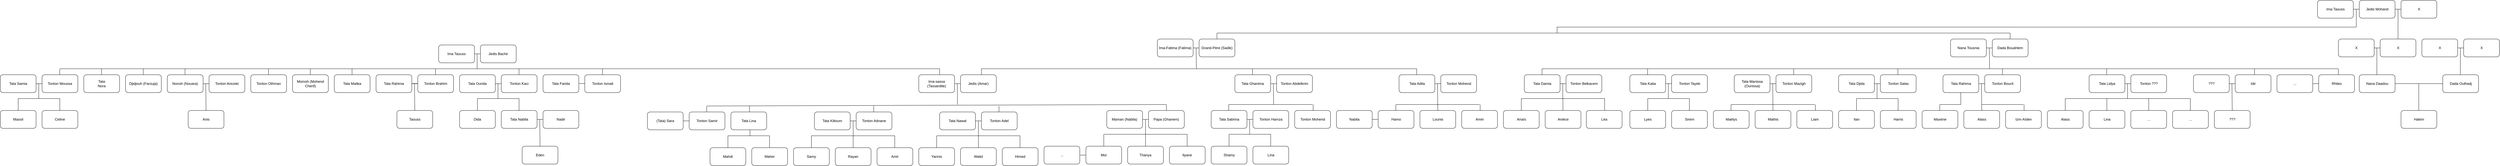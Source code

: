 <mxfile version="28.0.7">
  <diagram name="Page-1" id="BkYGHvHkSKZDxgJ14A1S">
    <mxGraphModel dx="3469" dy="665" grid="1" gridSize="10" guides="1" tooltips="1" connect="1" arrows="1" fold="1" page="1" pageScale="1" pageWidth="827" pageHeight="1169" math="0" shadow="0">
      <root>
        <mxCell id="0" />
        <mxCell id="1" parent="0" />
        <mxCell id="-aNVaNaORuces1c9qpF5-47" value="" style="endArrow=none;html=1;rounded=0;" parent="1" edge="1">
          <mxGeometry width="50" height="50" relative="1" as="geometry">
            <mxPoint x="1060" y="480" as="sourcePoint" />
            <mxPoint x="1059" y="410" as="targetPoint" />
          </mxGeometry>
        </mxCell>
        <mxCell id="-aNVaNaORuces1c9qpF5-48" value="Ima-sassa (Tassardite)" style="whiteSpace=wrap;html=1;rounded=1;" parent="1" vertex="1">
          <mxGeometry x="930" y="380" width="120" height="60" as="geometry" />
        </mxCell>
        <mxCell id="-aNVaNaORuces1c9qpF5-49" value="Jedis (Amar)" style="whiteSpace=wrap;html=1;rounded=1;" parent="1" vertex="1">
          <mxGeometry x="1070" y="380" width="120" height="60" as="geometry" />
        </mxCell>
        <mxCell id="-aNVaNaORuces1c9qpF5-50" value="" style="endArrow=none;html=1;rounded=0;exitX=1;exitY=0.5;exitDx=0;exitDy=0;entryX=0;entryY=0.5;entryDx=0;entryDy=0;" parent="1" source="-aNVaNaORuces1c9qpF5-48" target="-aNVaNaORuces1c9qpF5-49" edge="1">
          <mxGeometry width="50" height="50" relative="1" as="geometry">
            <mxPoint x="1040" y="540" as="sourcePoint" />
            <mxPoint x="1110" y="470" as="targetPoint" />
          </mxGeometry>
        </mxCell>
        <mxCell id="-aNVaNaORuces1c9qpF5-51" value="" style="endArrow=none;html=1;rounded=0;" parent="1" edge="1">
          <mxGeometry width="50" height="50" relative="1" as="geometry">
            <mxPoint x="2120" y="480" as="sourcePoint" />
            <mxPoint x="2119" y="410" as="targetPoint" />
          </mxGeometry>
        </mxCell>
        <mxCell id="-aNVaNaORuces1c9qpF5-52" value="Tata Ghanima" style="whiteSpace=wrap;html=1;rounded=1;" parent="1" vertex="1">
          <mxGeometry x="1990" y="380" width="120" height="60" as="geometry" />
        </mxCell>
        <mxCell id="-aNVaNaORuces1c9qpF5-53" value="Tonton Abdelkrim" style="whiteSpace=wrap;html=1;rounded=1;" parent="1" vertex="1">
          <mxGeometry x="2130" y="380" width="120" height="60" as="geometry" />
        </mxCell>
        <mxCell id="-aNVaNaORuces1c9qpF5-54" value="" style="endArrow=none;html=1;rounded=0;exitX=1;exitY=0.5;exitDx=0;exitDy=0;entryX=0;entryY=0.5;entryDx=0;entryDy=0;" parent="1" source="-aNVaNaORuces1c9qpF5-52" target="-aNVaNaORuces1c9qpF5-53" edge="1">
          <mxGeometry width="50" height="50" relative="1" as="geometry">
            <mxPoint x="2100" y="540" as="sourcePoint" />
            <mxPoint x="2170" y="470" as="targetPoint" />
          </mxGeometry>
        </mxCell>
        <mxCell id="-aNVaNaORuces1c9qpF5-55" value="" style="endArrow=none;html=1;rounded=0;" parent="1" edge="1">
          <mxGeometry width="50" height="50" relative="1" as="geometry">
            <mxPoint x="2039.56" y="580" as="sourcePoint" />
            <mxPoint x="2039.56" y="530" as="targetPoint" />
          </mxGeometry>
        </mxCell>
        <mxCell id="-aNVaNaORuces1c9qpF5-56" value="Tata Sabrina" style="whiteSpace=wrap;html=1;rounded=1;" parent="1" vertex="1">
          <mxGeometry x="1910.56" y="500" width="120" height="60" as="geometry" />
        </mxCell>
        <mxCell id="-aNVaNaORuces1c9qpF5-57" value="Tonton Hamza" style="whiteSpace=wrap;html=1;rounded=1;" parent="1" vertex="1">
          <mxGeometry x="2050.56" y="500" width="120" height="60" as="geometry" />
        </mxCell>
        <mxCell id="-aNVaNaORuces1c9qpF5-58" value="" style="endArrow=none;html=1;rounded=0;exitX=1;exitY=0.5;exitDx=0;exitDy=0;entryX=0;entryY=0.5;entryDx=0;entryDy=0;" parent="1" source="-aNVaNaORuces1c9qpF5-56" target="-aNVaNaORuces1c9qpF5-57" edge="1">
          <mxGeometry width="50" height="50" relative="1" as="geometry">
            <mxPoint x="2020.56" y="660" as="sourcePoint" />
            <mxPoint x="2090.56" y="590" as="targetPoint" />
          </mxGeometry>
        </mxCell>
        <mxCell id="-aNVaNaORuces1c9qpF5-59" value="Tonton Mohend" style="whiteSpace=wrap;html=1;rounded=1;" parent="1" vertex="1">
          <mxGeometry x="2190.56" y="500" width="120" height="60" as="geometry" />
        </mxCell>
        <mxCell id="-aNVaNaORuces1c9qpF5-60" value="" style="endArrow=none;html=1;rounded=0;exitX=0.5;exitY=0;exitDx=0;exitDy=0;" parent="1" edge="1">
          <mxGeometry width="50" height="50" relative="1" as="geometry">
            <mxPoint x="2252.56" y="500" as="sourcePoint" />
            <mxPoint x="2252.56" y="480" as="targetPoint" />
          </mxGeometry>
        </mxCell>
        <mxCell id="-aNVaNaORuces1c9qpF5-61" value="" style="endArrow=none;html=1;rounded=0;exitX=0.5;exitY=0;exitDx=0;exitDy=0;" parent="1" edge="1">
          <mxGeometry width="50" height="50" relative="1" as="geometry">
            <mxPoint x="1969.45" y="500" as="sourcePoint" />
            <mxPoint x="1969.45" y="480" as="targetPoint" />
          </mxGeometry>
        </mxCell>
        <mxCell id="-aNVaNaORuces1c9qpF5-62" value="" style="endArrow=none;html=1;rounded=0;" parent="1" edge="1">
          <mxGeometry width="50" height="50" relative="1" as="geometry">
            <mxPoint x="1970" y="480" as="sourcePoint" />
            <mxPoint x="2250.56" y="480" as="targetPoint" />
          </mxGeometry>
        </mxCell>
        <mxCell id="-aNVaNaORuces1c9qpF5-63" value="Shamy" style="rounded=1;whiteSpace=wrap;html=1;" parent="1" vertex="1">
          <mxGeometry x="1910.56" y="620" width="120" height="60" as="geometry" />
        </mxCell>
        <mxCell id="-aNVaNaORuces1c9qpF5-64" value="Lina" style="rounded=1;whiteSpace=wrap;html=1;" parent="1" vertex="1">
          <mxGeometry x="2050.56" y="620" width="120" height="60" as="geometry" />
        </mxCell>
        <mxCell id="-aNVaNaORuces1c9qpF5-65" value="" style="endArrow=none;html=1;rounded=0;" parent="1" edge="1">
          <mxGeometry width="50" height="50" relative="1" as="geometry">
            <mxPoint x="1970.56" y="580" as="sourcePoint" />
            <mxPoint x="2110.56" y="580" as="targetPoint" />
          </mxGeometry>
        </mxCell>
        <mxCell id="-aNVaNaORuces1c9qpF5-66" value="" style="endArrow=none;html=1;rounded=0;exitX=0.5;exitY=0;exitDx=0;exitDy=0;" parent="1" source="-aNVaNaORuces1c9qpF5-63" edge="1">
          <mxGeometry width="50" height="50" relative="1" as="geometry">
            <mxPoint x="2090.56" y="660" as="sourcePoint" />
            <mxPoint x="1970.56" y="580" as="targetPoint" />
          </mxGeometry>
        </mxCell>
        <mxCell id="-aNVaNaORuces1c9qpF5-67" value="" style="endArrow=none;html=1;rounded=0;exitX=0.5;exitY=0;exitDx=0;exitDy=0;" parent="1" edge="1">
          <mxGeometry width="50" height="50" relative="1" as="geometry">
            <mxPoint x="2110.16" y="620" as="sourcePoint" />
            <mxPoint x="2110.16" y="580" as="targetPoint" />
          </mxGeometry>
        </mxCell>
        <mxCell id="-aNVaNaORuces1c9qpF5-68" value="" style="endArrow=none;html=1;rounded=0;exitX=0.5;exitY=0;exitDx=0;exitDy=0;" parent="1" source="-aNVaNaORuces1c9qpF5-75" edge="1">
          <mxGeometry width="50" height="50" relative="1" as="geometry">
            <mxPoint x="2670.56" y="480" as="sourcePoint" />
            <mxPoint x="2669.56" y="410" as="targetPoint" />
          </mxGeometry>
        </mxCell>
        <mxCell id="-aNVaNaORuces1c9qpF5-69" value="Tata Adila" style="whiteSpace=wrap;html=1;rounded=1;" parent="1" vertex="1">
          <mxGeometry x="2540.56" y="380" width="120" height="60" as="geometry" />
        </mxCell>
        <mxCell id="-aNVaNaORuces1c9qpF5-70" value="Tonton Mohend" style="whiteSpace=wrap;html=1;rounded=1;" parent="1" vertex="1">
          <mxGeometry x="2680.56" y="380" width="120" height="60" as="geometry" />
        </mxCell>
        <mxCell id="-aNVaNaORuces1c9qpF5-71" value="" style="endArrow=none;html=1;rounded=0;exitX=1;exitY=0.5;exitDx=0;exitDy=0;entryX=0;entryY=0.5;entryDx=0;entryDy=0;" parent="1" source="-aNVaNaORuces1c9qpF5-69" target="-aNVaNaORuces1c9qpF5-70" edge="1">
          <mxGeometry width="50" height="50" relative="1" as="geometry">
            <mxPoint x="2650.56" y="540" as="sourcePoint" />
            <mxPoint x="2720.56" y="470" as="targetPoint" />
          </mxGeometry>
        </mxCell>
        <mxCell id="-aNVaNaORuces1c9qpF5-72" value="Nabila" style="whiteSpace=wrap;html=1;rounded=1;" parent="1" vertex="1">
          <mxGeometry x="2330.56" y="500" width="120" height="60" as="geometry" />
        </mxCell>
        <mxCell id="-aNVaNaORuces1c9qpF5-73" value="Hamo" style="whiteSpace=wrap;html=1;rounded=1;" parent="1" vertex="1">
          <mxGeometry x="2470.56" y="500" width="120" height="60" as="geometry" />
        </mxCell>
        <mxCell id="-aNVaNaORuces1c9qpF5-74" value="" style="endArrow=none;html=1;rounded=0;exitX=1;exitY=0.5;exitDx=0;exitDy=0;entryX=0;entryY=0.5;entryDx=0;entryDy=0;" parent="1" source="-aNVaNaORuces1c9qpF5-72" target="-aNVaNaORuces1c9qpF5-73" edge="1">
          <mxGeometry width="50" height="50" relative="1" as="geometry">
            <mxPoint x="2440.56" y="660" as="sourcePoint" />
            <mxPoint x="2510.56" y="590" as="targetPoint" />
          </mxGeometry>
        </mxCell>
        <mxCell id="-aNVaNaORuces1c9qpF5-75" value="Lounis" style="whiteSpace=wrap;html=1;rounded=1;" parent="1" vertex="1">
          <mxGeometry x="2610.56" y="500" width="120" height="60" as="geometry" />
        </mxCell>
        <mxCell id="-aNVaNaORuces1c9qpF5-76" value="" style="endArrow=none;html=1;rounded=0;exitX=0.5;exitY=0;exitDx=0;exitDy=0;" parent="1" edge="1">
          <mxGeometry width="50" height="50" relative="1" as="geometry">
            <mxPoint x="2529.79" y="500" as="sourcePoint" />
            <mxPoint x="2529.79" y="480" as="targetPoint" />
          </mxGeometry>
        </mxCell>
        <mxCell id="-aNVaNaORuces1c9qpF5-77" value="" style="endArrow=none;html=1;rounded=0;" parent="1" edge="1">
          <mxGeometry width="50" height="50" relative="1" as="geometry">
            <mxPoint x="2530.56" y="480" as="sourcePoint" />
            <mxPoint x="2810.56" y="480" as="targetPoint" />
          </mxGeometry>
        </mxCell>
        <mxCell id="-aNVaNaORuces1c9qpF5-78" value="Amin" style="whiteSpace=wrap;html=1;rounded=1;" parent="1" vertex="1">
          <mxGeometry x="2750.56" y="500" width="120" height="60" as="geometry" />
        </mxCell>
        <mxCell id="-aNVaNaORuces1c9qpF5-79" value="" style="endArrow=none;html=1;rounded=0;exitX=0.5;exitY=0;exitDx=0;exitDy=0;" parent="1" edge="1">
          <mxGeometry width="50" height="50" relative="1" as="geometry">
            <mxPoint x="2812.56" y="500" as="sourcePoint" />
            <mxPoint x="2812.56" y="480" as="targetPoint" />
          </mxGeometry>
        </mxCell>
        <mxCell id="-aNVaNaORuces1c9qpF5-80" value="" style="endArrow=none;html=1;rounded=0;" parent="1" edge="1">
          <mxGeometry width="50" height="50" relative="1" as="geometry">
            <mxPoint x="1861" y="360" as="sourcePoint" />
            <mxPoint x="1860" y="290" as="targetPoint" />
          </mxGeometry>
        </mxCell>
        <mxCell id="-aNVaNaORuces1c9qpF5-81" value="" style="endArrow=none;html=1;rounded=0;" parent="1" edge="1">
          <mxGeometry width="50" height="50" relative="1" as="geometry">
            <mxPoint x="2600" y="360" as="sourcePoint" />
            <mxPoint x="1140" y="360" as="targetPoint" />
          </mxGeometry>
        </mxCell>
        <mxCell id="-aNVaNaORuces1c9qpF5-82" value="" style="endArrow=none;html=1;rounded=0;exitX=0.5;exitY=0;exitDx=0;exitDy=0;" parent="1" edge="1">
          <mxGeometry width="50" height="50" relative="1" as="geometry">
            <mxPoint x="1140" y="380" as="sourcePoint" />
            <mxPoint x="1140" y="360" as="targetPoint" />
          </mxGeometry>
        </mxCell>
        <mxCell id="-aNVaNaORuces1c9qpF5-83" value="" style="endArrow=none;html=1;rounded=0;exitX=0.5;exitY=0;exitDx=0;exitDy=0;" parent="1" edge="1">
          <mxGeometry width="50" height="50" relative="1" as="geometry">
            <mxPoint x="2049.23" y="380" as="sourcePoint" />
            <mxPoint x="2049.23" y="360" as="targetPoint" />
          </mxGeometry>
        </mxCell>
        <mxCell id="-aNVaNaORuces1c9qpF5-84" value="" style="endArrow=none;html=1;rounded=0;exitX=0.5;exitY=0;exitDx=0;exitDy=0;" parent="1" edge="1">
          <mxGeometry width="50" height="50" relative="1" as="geometry">
            <mxPoint x="2599.79" y="380" as="sourcePoint" />
            <mxPoint x="2599.79" y="360" as="targetPoint" />
          </mxGeometry>
        </mxCell>
        <mxCell id="-aNVaNaORuces1c9qpF5-85" value="Ima-Fatima (Fatima)" style="whiteSpace=wrap;html=1;rounded=1;" parent="1" vertex="1">
          <mxGeometry x="1730" y="260" width="120" height="60" as="geometry" />
        </mxCell>
        <mxCell id="-aNVaNaORuces1c9qpF5-86" value="Grand-Père (Sadik)" style="whiteSpace=wrap;html=1;rounded=1;strokeColor=light-dark(#000000,#FF0000);" parent="1" vertex="1">
          <mxGeometry x="1870" y="260" width="120" height="60" as="geometry" />
        </mxCell>
        <mxCell id="-aNVaNaORuces1c9qpF5-87" value="" style="endArrow=none;html=1;rounded=0;exitX=1;exitY=0.5;exitDx=0;exitDy=0;entryX=0;entryY=0.5;entryDx=0;entryDy=0;" parent="1" source="-aNVaNaORuces1c9qpF5-85" target="-aNVaNaORuces1c9qpF5-86" edge="1">
          <mxGeometry width="50" height="50" relative="1" as="geometry">
            <mxPoint x="1840" y="420" as="sourcePoint" />
            <mxPoint x="1910" y="350" as="targetPoint" />
          </mxGeometry>
        </mxCell>
        <mxCell id="-aNVaNaORuces1c9qpF5-88" value="" style="endArrow=none;html=1;rounded=0;" parent="1" edge="1">
          <mxGeometry width="50" height="50" relative="1" as="geometry">
            <mxPoint x="3089.56" y="460" as="sourcePoint" />
            <mxPoint x="3089.56" y="410" as="targetPoint" />
          </mxGeometry>
        </mxCell>
        <mxCell id="-aNVaNaORuces1c9qpF5-89" value="Tata Damia" style="whiteSpace=wrap;html=1;rounded=1;" parent="1" vertex="1">
          <mxGeometry x="2960.56" y="380" width="120" height="60" as="geometry" />
        </mxCell>
        <mxCell id="-aNVaNaORuces1c9qpF5-90" value="Tonton Belkacem" style="whiteSpace=wrap;html=1;rounded=1;" parent="1" vertex="1">
          <mxGeometry x="3100.56" y="380" width="120" height="60" as="geometry" />
        </mxCell>
        <mxCell id="-aNVaNaORuces1c9qpF5-91" value="" style="endArrow=none;html=1;rounded=0;exitX=1;exitY=0.5;exitDx=0;exitDy=0;entryX=0;entryY=0.5;entryDx=0;entryDy=0;" parent="1" source="-aNVaNaORuces1c9qpF5-89" target="-aNVaNaORuces1c9qpF5-90" edge="1">
          <mxGeometry width="50" height="50" relative="1" as="geometry">
            <mxPoint x="3070.56" y="540" as="sourcePoint" />
            <mxPoint x="3140.56" y="470" as="targetPoint" />
          </mxGeometry>
        </mxCell>
        <mxCell id="-aNVaNaORuces1c9qpF5-92" value="Anaïs" style="rounded=1;whiteSpace=wrap;html=1;" parent="1" vertex="1">
          <mxGeometry x="2890.56" y="500" width="120" height="60" as="geometry" />
        </mxCell>
        <mxCell id="-aNVaNaORuces1c9qpF5-93" value="Anièce" style="rounded=1;whiteSpace=wrap;html=1;" parent="1" vertex="1">
          <mxGeometry x="3030.56" y="500" width="120" height="60" as="geometry" />
        </mxCell>
        <mxCell id="-aNVaNaORuces1c9qpF5-94" value="" style="endArrow=none;html=1;rounded=0;" parent="1" edge="1">
          <mxGeometry width="50" height="50" relative="1" as="geometry">
            <mxPoint x="2950.56" y="460" as="sourcePoint" />
            <mxPoint x="3090.56" y="460" as="targetPoint" />
          </mxGeometry>
        </mxCell>
        <mxCell id="-aNVaNaORuces1c9qpF5-95" value="" style="endArrow=none;html=1;rounded=0;exitX=0.5;exitY=0;exitDx=0;exitDy=0;" parent="1" source="-aNVaNaORuces1c9qpF5-92" edge="1">
          <mxGeometry width="50" height="50" relative="1" as="geometry">
            <mxPoint x="3070.56" y="540" as="sourcePoint" />
            <mxPoint x="2950.56" y="460" as="targetPoint" />
          </mxGeometry>
        </mxCell>
        <mxCell id="-aNVaNaORuces1c9qpF5-96" value="" style="endArrow=none;html=1;rounded=0;exitX=0.5;exitY=0;exitDx=0;exitDy=0;" parent="1" edge="1">
          <mxGeometry width="50" height="50" relative="1" as="geometry">
            <mxPoint x="3090.16" y="500" as="sourcePoint" />
            <mxPoint x="3090.16" y="460" as="targetPoint" />
          </mxGeometry>
        </mxCell>
        <mxCell id="-aNVaNaORuces1c9qpF5-97" value="" style="endArrow=none;html=1;rounded=0;" parent="1" edge="1">
          <mxGeometry width="50" height="50" relative="1" as="geometry">
            <mxPoint x="3443.56" y="460" as="sourcePoint" />
            <mxPoint x="3443.56" y="410" as="targetPoint" />
          </mxGeometry>
        </mxCell>
        <mxCell id="-aNVaNaORuces1c9qpF5-98" value="Tata Katia" style="whiteSpace=wrap;html=1;rounded=1;" parent="1" vertex="1">
          <mxGeometry x="3314.56" y="380" width="120" height="60" as="geometry" />
        </mxCell>
        <mxCell id="-aNVaNaORuces1c9qpF5-99" value="Tonton Tayeb" style="whiteSpace=wrap;html=1;rounded=1;" parent="1" vertex="1">
          <mxGeometry x="3454.56" y="380" width="120" height="60" as="geometry" />
        </mxCell>
        <mxCell id="-aNVaNaORuces1c9qpF5-100" value="" style="endArrow=none;html=1;rounded=0;exitX=1;exitY=0.5;exitDx=0;exitDy=0;entryX=0;entryY=0.5;entryDx=0;entryDy=0;" parent="1" source="-aNVaNaORuces1c9qpF5-98" target="-aNVaNaORuces1c9qpF5-99" edge="1">
          <mxGeometry width="50" height="50" relative="1" as="geometry">
            <mxPoint x="3424.56" y="540" as="sourcePoint" />
            <mxPoint x="3494.56" y="470" as="targetPoint" />
          </mxGeometry>
        </mxCell>
        <mxCell id="-aNVaNaORuces1c9qpF5-101" value="Lyes" style="rounded=1;whiteSpace=wrap;html=1;" parent="1" vertex="1">
          <mxGeometry x="3314.56" y="500" width="120" height="60" as="geometry" />
        </mxCell>
        <mxCell id="-aNVaNaORuces1c9qpF5-102" value="Sirem" style="rounded=1;whiteSpace=wrap;html=1;" parent="1" vertex="1">
          <mxGeometry x="3454.56" y="500" width="120" height="60" as="geometry" />
        </mxCell>
        <mxCell id="-aNVaNaORuces1c9qpF5-103" value="" style="endArrow=none;html=1;rounded=0;" parent="1" edge="1">
          <mxGeometry width="50" height="50" relative="1" as="geometry">
            <mxPoint x="3374.56" y="460" as="sourcePoint" />
            <mxPoint x="3514.56" y="460" as="targetPoint" />
          </mxGeometry>
        </mxCell>
        <mxCell id="-aNVaNaORuces1c9qpF5-104" value="" style="endArrow=none;html=1;rounded=0;exitX=0.5;exitY=0;exitDx=0;exitDy=0;" parent="1" source="-aNVaNaORuces1c9qpF5-101" edge="1">
          <mxGeometry width="50" height="50" relative="1" as="geometry">
            <mxPoint x="3494.56" y="540" as="sourcePoint" />
            <mxPoint x="3374.56" y="460" as="targetPoint" />
          </mxGeometry>
        </mxCell>
        <mxCell id="-aNVaNaORuces1c9qpF5-105" value="" style="endArrow=none;html=1;rounded=0;exitX=0.5;exitY=0;exitDx=0;exitDy=0;" parent="1" edge="1">
          <mxGeometry width="50" height="50" relative="1" as="geometry">
            <mxPoint x="3514.16" y="500" as="sourcePoint" />
            <mxPoint x="3514.16" y="460" as="targetPoint" />
          </mxGeometry>
        </mxCell>
        <mxCell id="-aNVaNaORuces1c9qpF5-106" value="" style="endArrow=none;html=1;rounded=0;" parent="1" edge="1">
          <mxGeometry width="50" height="50" relative="1" as="geometry">
            <mxPoint x="4143.56" y="460" as="sourcePoint" />
            <mxPoint x="4143.56" y="410" as="targetPoint" />
          </mxGeometry>
        </mxCell>
        <mxCell id="-aNVaNaORuces1c9qpF5-107" value="Tata Djida" style="whiteSpace=wrap;html=1;rounded=1;" parent="1" vertex="1">
          <mxGeometry x="4014.56" y="380" width="120" height="60" as="geometry" />
        </mxCell>
        <mxCell id="-aNVaNaORuces1c9qpF5-108" value="Tonton Salas" style="whiteSpace=wrap;html=1;rounded=1;" parent="1" vertex="1">
          <mxGeometry x="4154.56" y="380" width="120" height="60" as="geometry" />
        </mxCell>
        <mxCell id="-aNVaNaORuces1c9qpF5-109" value="" style="endArrow=none;html=1;rounded=0;exitX=1;exitY=0.5;exitDx=0;exitDy=0;entryX=0;entryY=0.5;entryDx=0;entryDy=0;" parent="1" source="-aNVaNaORuces1c9qpF5-107" target="-aNVaNaORuces1c9qpF5-108" edge="1">
          <mxGeometry width="50" height="50" relative="1" as="geometry">
            <mxPoint x="4124.56" y="540" as="sourcePoint" />
            <mxPoint x="4194.56" y="470" as="targetPoint" />
          </mxGeometry>
        </mxCell>
        <mxCell id="-aNVaNaORuces1c9qpF5-110" value="Ilan" style="rounded=1;whiteSpace=wrap;html=1;" parent="1" vertex="1">
          <mxGeometry x="4014.56" y="500" width="120" height="60" as="geometry" />
        </mxCell>
        <mxCell id="-aNVaNaORuces1c9qpF5-111" value="Harris" style="rounded=1;whiteSpace=wrap;html=1;" parent="1" vertex="1">
          <mxGeometry x="4154.56" y="500" width="120" height="60" as="geometry" />
        </mxCell>
        <mxCell id="-aNVaNaORuces1c9qpF5-112" value="" style="endArrow=none;html=1;rounded=0;" parent="1" edge="1">
          <mxGeometry width="50" height="50" relative="1" as="geometry">
            <mxPoint x="4074.56" y="460" as="sourcePoint" />
            <mxPoint x="4214.56" y="460" as="targetPoint" />
          </mxGeometry>
        </mxCell>
        <mxCell id="-aNVaNaORuces1c9qpF5-113" value="" style="endArrow=none;html=1;rounded=0;exitX=0.5;exitY=0;exitDx=0;exitDy=0;" parent="1" source="-aNVaNaORuces1c9qpF5-110" edge="1">
          <mxGeometry width="50" height="50" relative="1" as="geometry">
            <mxPoint x="4194.56" y="540" as="sourcePoint" />
            <mxPoint x="4074.56" y="460" as="targetPoint" />
          </mxGeometry>
        </mxCell>
        <mxCell id="-aNVaNaORuces1c9qpF5-114" value="" style="endArrow=none;html=1;rounded=0;exitX=0.5;exitY=0;exitDx=0;exitDy=0;" parent="1" edge="1">
          <mxGeometry width="50" height="50" relative="1" as="geometry">
            <mxPoint x="4214.16" y="500" as="sourcePoint" />
            <mxPoint x="4214.16" y="460" as="targetPoint" />
          </mxGeometry>
        </mxCell>
        <mxCell id="-aNVaNaORuces1c9qpF5-115" value="" style="endArrow=none;html=1;rounded=0;exitX=0.5;exitY=0;exitDx=0;exitDy=0;" parent="1" source="-aNVaNaORuces1c9qpF5-120" edge="1">
          <mxGeometry width="50" height="50" relative="1" as="geometry">
            <mxPoint x="4494.56" y="480" as="sourcePoint" />
            <mxPoint x="4493.56" y="410" as="targetPoint" />
          </mxGeometry>
        </mxCell>
        <mxCell id="-aNVaNaORuces1c9qpF5-116" value="Tata Rahima" style="whiteSpace=wrap;html=1;rounded=1;" parent="1" vertex="1">
          <mxGeometry x="4364.56" y="380" width="120" height="60" as="geometry" />
        </mxCell>
        <mxCell id="-aNVaNaORuces1c9qpF5-117" value="Tonton Boucli" style="whiteSpace=wrap;html=1;rounded=1;" parent="1" vertex="1">
          <mxGeometry x="4504.56" y="380" width="120" height="60" as="geometry" />
        </mxCell>
        <mxCell id="-aNVaNaORuces1c9qpF5-118" value="" style="endArrow=none;html=1;rounded=0;exitX=1;exitY=0.5;exitDx=0;exitDy=0;entryX=0;entryY=0.5;entryDx=0;entryDy=0;" parent="1" source="-aNVaNaORuces1c9qpF5-116" target="-aNVaNaORuces1c9qpF5-117" edge="1">
          <mxGeometry width="50" height="50" relative="1" as="geometry">
            <mxPoint x="4474.56" y="540" as="sourcePoint" />
            <mxPoint x="4544.56" y="470" as="targetPoint" />
          </mxGeometry>
        </mxCell>
        <mxCell id="-aNVaNaORuces1c9qpF5-119" value="Maxène" style="whiteSpace=wrap;html=1;rounded=1;" parent="1" vertex="1">
          <mxGeometry x="4294.56" y="500" width="120" height="60" as="geometry" />
        </mxCell>
        <mxCell id="-aNVaNaORuces1c9qpF5-120" value="Alass" style="whiteSpace=wrap;html=1;rounded=1;" parent="1" vertex="1">
          <mxGeometry x="4434.56" y="500" width="120" height="60" as="geometry" />
        </mxCell>
        <mxCell id="-aNVaNaORuces1c9qpF5-121" value="" style="endArrow=none;html=1;rounded=0;exitX=0.5;exitY=0;exitDx=0;exitDy=0;" parent="1" edge="1">
          <mxGeometry width="50" height="50" relative="1" as="geometry">
            <mxPoint x="4353.79" y="500" as="sourcePoint" />
            <mxPoint x="4353.79" y="480" as="targetPoint" />
          </mxGeometry>
        </mxCell>
        <mxCell id="-aNVaNaORuces1c9qpF5-122" value="" style="endArrow=none;html=1;rounded=0;" parent="1" edge="1">
          <mxGeometry width="50" height="50" relative="1" as="geometry">
            <mxPoint x="4494.56" y="480" as="sourcePoint" />
            <mxPoint x="4634.56" y="480" as="targetPoint" />
          </mxGeometry>
        </mxCell>
        <mxCell id="-aNVaNaORuces1c9qpF5-123" value="Izm-Aïden" style="whiteSpace=wrap;html=1;rounded=1;" parent="1" vertex="1">
          <mxGeometry x="4574.56" y="500" width="120" height="60" as="geometry" />
        </mxCell>
        <mxCell id="-aNVaNaORuces1c9qpF5-124" value="" style="endArrow=none;html=1;rounded=0;exitX=0.5;exitY=0;exitDx=0;exitDy=0;" parent="1" edge="1">
          <mxGeometry width="50" height="50" relative="1" as="geometry">
            <mxPoint x="4636.56" y="500" as="sourcePoint" />
            <mxPoint x="4636.56" y="480" as="targetPoint" />
          </mxGeometry>
        </mxCell>
        <mxCell id="-aNVaNaORuces1c9qpF5-125" value="" style="endArrow=none;html=1;rounded=0;exitX=0.5;exitY=0;exitDx=0;exitDy=0;" parent="1" source="-aNVaNaORuces1c9qpF5-130" edge="1">
          <mxGeometry width="50" height="50" relative="1" as="geometry">
            <mxPoint x="3794.56" y="480" as="sourcePoint" />
            <mxPoint x="3793.56" y="410" as="targetPoint" />
          </mxGeometry>
        </mxCell>
        <mxCell id="-aNVaNaORuces1c9qpF5-126" value="Tata Manissa (Ounissa)" style="whiteSpace=wrap;html=1;rounded=1;" parent="1" vertex="1">
          <mxGeometry x="3664.56" y="380" width="120" height="60" as="geometry" />
        </mxCell>
        <mxCell id="-aNVaNaORuces1c9qpF5-127" value="Tonton Mazigh" style="whiteSpace=wrap;html=1;rounded=1;" parent="1" vertex="1">
          <mxGeometry x="3804.56" y="380" width="120" height="60" as="geometry" />
        </mxCell>
        <mxCell id="-aNVaNaORuces1c9qpF5-128" value="" style="endArrow=none;html=1;rounded=0;exitX=1;exitY=0.5;exitDx=0;exitDy=0;entryX=0;entryY=0.5;entryDx=0;entryDy=0;" parent="1" source="-aNVaNaORuces1c9qpF5-126" target="-aNVaNaORuces1c9qpF5-127" edge="1">
          <mxGeometry width="50" height="50" relative="1" as="geometry">
            <mxPoint x="3774.56" y="540" as="sourcePoint" />
            <mxPoint x="3844.56" y="470" as="targetPoint" />
          </mxGeometry>
        </mxCell>
        <mxCell id="-aNVaNaORuces1c9qpF5-129" value="Maëlys" style="whiteSpace=wrap;html=1;rounded=1;" parent="1" vertex="1">
          <mxGeometry x="3594.56" y="500" width="120" height="60" as="geometry" />
        </mxCell>
        <mxCell id="-aNVaNaORuces1c9qpF5-130" value="Mathis" style="whiteSpace=wrap;html=1;rounded=1;" parent="1" vertex="1">
          <mxGeometry x="3734.56" y="500" width="120" height="60" as="geometry" />
        </mxCell>
        <mxCell id="-aNVaNaORuces1c9qpF5-131" value="" style="endArrow=none;html=1;rounded=0;exitX=0.5;exitY=0;exitDx=0;exitDy=0;" parent="1" edge="1">
          <mxGeometry width="50" height="50" relative="1" as="geometry">
            <mxPoint x="3653.79" y="500" as="sourcePoint" />
            <mxPoint x="3653.79" y="480" as="targetPoint" />
          </mxGeometry>
        </mxCell>
        <mxCell id="-aNVaNaORuces1c9qpF5-132" value="" style="endArrow=none;html=1;rounded=0;" parent="1" edge="1">
          <mxGeometry width="50" height="50" relative="1" as="geometry">
            <mxPoint x="3654.56" y="480" as="sourcePoint" />
            <mxPoint x="3934.56" y="480" as="targetPoint" />
          </mxGeometry>
        </mxCell>
        <mxCell id="-aNVaNaORuces1c9qpF5-133" value="Liam" style="whiteSpace=wrap;html=1;rounded=1;" parent="1" vertex="1">
          <mxGeometry x="3874.56" y="500" width="120" height="60" as="geometry" />
        </mxCell>
        <mxCell id="-aNVaNaORuces1c9qpF5-134" value="" style="endArrow=none;html=1;rounded=0;exitX=0.5;exitY=0;exitDx=0;exitDy=0;" parent="1" edge="1">
          <mxGeometry width="50" height="50" relative="1" as="geometry">
            <mxPoint x="3936.56" y="500" as="sourcePoint" />
            <mxPoint x="3936.56" y="480" as="targetPoint" />
          </mxGeometry>
        </mxCell>
        <mxCell id="-aNVaNaORuces1c9qpF5-135" value="" style="endArrow=none;html=1;rounded=0;" parent="1" edge="1">
          <mxGeometry width="50" height="50" relative="1" as="geometry">
            <mxPoint x="4354.56" y="480" as="sourcePoint" />
            <mxPoint x="4424.56" y="480" as="targetPoint" />
          </mxGeometry>
        </mxCell>
        <mxCell id="-aNVaNaORuces1c9qpF5-136" value="" style="endArrow=none;html=1;rounded=0;" parent="1" edge="1">
          <mxGeometry width="50" height="50" relative="1" as="geometry">
            <mxPoint x="4424.56" y="480" as="sourcePoint" />
            <mxPoint x="4424.06" y="440" as="targetPoint" />
          </mxGeometry>
        </mxCell>
        <mxCell id="-aNVaNaORuces1c9qpF5-137" value="" style="endArrow=none;html=1;rounded=0;" parent="1" edge="1">
          <mxGeometry width="50" height="50" relative="1" as="geometry">
            <mxPoint x="4983.56" y="460" as="sourcePoint" />
            <mxPoint x="4983.56" y="410" as="targetPoint" />
          </mxGeometry>
        </mxCell>
        <mxCell id="-aNVaNaORuces1c9qpF5-138" value="Tata Lidya" style="whiteSpace=wrap;html=1;rounded=1;" parent="1" vertex="1">
          <mxGeometry x="4854.56" y="380" width="120" height="60" as="geometry" />
        </mxCell>
        <mxCell id="-aNVaNaORuces1c9qpF5-139" value="Tonton ???" style="whiteSpace=wrap;html=1;rounded=1;" parent="1" vertex="1">
          <mxGeometry x="4994.56" y="380" width="120" height="60" as="geometry" />
        </mxCell>
        <mxCell id="-aNVaNaORuces1c9qpF5-140" value="" style="endArrow=none;html=1;rounded=0;exitX=1;exitY=0.5;exitDx=0;exitDy=0;entryX=0;entryY=0.5;entryDx=0;entryDy=0;" parent="1" source="-aNVaNaORuces1c9qpF5-138" target="-aNVaNaORuces1c9qpF5-139" edge="1">
          <mxGeometry width="50" height="50" relative="1" as="geometry">
            <mxPoint x="4964.56" y="540" as="sourcePoint" />
            <mxPoint x="5034.56" y="470" as="targetPoint" />
          </mxGeometry>
        </mxCell>
        <mxCell id="-aNVaNaORuces1c9qpF5-141" value="Alass" style="rounded=1;whiteSpace=wrap;html=1;" parent="1" vertex="1">
          <mxGeometry x="4714.56" y="500" width="120" height="60" as="geometry" />
        </mxCell>
        <mxCell id="-aNVaNaORuces1c9qpF5-142" value="Lina" style="rounded=1;whiteSpace=wrap;html=1;" parent="1" vertex="1">
          <mxGeometry x="4854.56" y="500" width="120" height="60" as="geometry" />
        </mxCell>
        <mxCell id="-aNVaNaORuces1c9qpF5-143" value="" style="endArrow=none;html=1;rounded=0;" parent="1" edge="1">
          <mxGeometry width="50" height="50" relative="1" as="geometry">
            <mxPoint x="4774.56" y="460" as="sourcePoint" />
            <mxPoint x="4984.56" y="460" as="targetPoint" />
          </mxGeometry>
        </mxCell>
        <mxCell id="-aNVaNaORuces1c9qpF5-144" value="" style="endArrow=none;html=1;rounded=0;exitX=0.5;exitY=0;exitDx=0;exitDy=0;" parent="1" source="-aNVaNaORuces1c9qpF5-141" edge="1">
          <mxGeometry width="50" height="50" relative="1" as="geometry">
            <mxPoint x="4894.56" y="540" as="sourcePoint" />
            <mxPoint x="4774.56" y="460" as="targetPoint" />
          </mxGeometry>
        </mxCell>
        <mxCell id="-aNVaNaORuces1c9qpF5-145" value="" style="endArrow=none;html=1;rounded=0;exitX=0.5;exitY=0;exitDx=0;exitDy=0;" parent="1" edge="1">
          <mxGeometry width="50" height="50" relative="1" as="geometry">
            <mxPoint x="4914.16" y="500" as="sourcePoint" />
            <mxPoint x="4914.16" y="460" as="targetPoint" />
          </mxGeometry>
        </mxCell>
        <mxCell id="-aNVaNaORuces1c9qpF5-146" value="" style="endArrow=none;html=1;rounded=0;exitX=0.5;exitY=0;exitDx=0;exitDy=0;" parent="1" source="-aNVaNaORuces1c9qpF5-150" edge="1">
          <mxGeometry width="50" height="50" relative="1" as="geometry">
            <mxPoint x="5334.56" y="480" as="sourcePoint" />
            <mxPoint x="5333.56" y="410" as="targetPoint" />
          </mxGeometry>
        </mxCell>
        <mxCell id="-aNVaNaORuces1c9qpF5-147" value="???" style="whiteSpace=wrap;html=1;rounded=1;" parent="1" vertex="1">
          <mxGeometry x="5204.56" y="380" width="120" height="60" as="geometry" />
        </mxCell>
        <mxCell id="-aNVaNaORuces1c9qpF5-148" value="Idir" style="whiteSpace=wrap;html=1;rounded=1;" parent="1" vertex="1">
          <mxGeometry x="5344.56" y="380" width="120" height="60" as="geometry" />
        </mxCell>
        <mxCell id="-aNVaNaORuces1c9qpF5-149" value="" style="endArrow=none;html=1;rounded=0;exitX=1;exitY=0.5;exitDx=0;exitDy=0;entryX=0;entryY=0.5;entryDx=0;entryDy=0;" parent="1" source="-aNVaNaORuces1c9qpF5-147" target="-aNVaNaORuces1c9qpF5-148" edge="1">
          <mxGeometry width="50" height="50" relative="1" as="geometry">
            <mxPoint x="5314.56" y="540" as="sourcePoint" />
            <mxPoint x="5384.56" y="470" as="targetPoint" />
          </mxGeometry>
        </mxCell>
        <mxCell id="-aNVaNaORuces1c9qpF5-150" value="???" style="whiteSpace=wrap;html=1;rounded=1;" parent="1" vertex="1">
          <mxGeometry x="5274.56" y="500" width="120" height="60" as="geometry" />
        </mxCell>
        <mxCell id="-aNVaNaORuces1c9qpF5-151" value="..." style="whiteSpace=wrap;html=1;rounded=1;" parent="1" vertex="1">
          <mxGeometry x="5484.56" y="380" width="120" height="60" as="geometry" />
        </mxCell>
        <mxCell id="-aNVaNaORuces1c9qpF5-152" value="Rhiles" style="whiteSpace=wrap;html=1;rounded=1;" parent="1" vertex="1">
          <mxGeometry x="5624.56" y="380" width="120" height="60" as="geometry" />
        </mxCell>
        <mxCell id="-aNVaNaORuces1c9qpF5-153" value="" style="endArrow=none;html=1;rounded=0;exitX=1;exitY=0.5;exitDx=0;exitDy=0;entryX=0;entryY=0.5;entryDx=0;entryDy=0;" parent="1" source="-aNVaNaORuces1c9qpF5-151" target="-aNVaNaORuces1c9qpF5-152" edge="1">
          <mxGeometry width="50" height="50" relative="1" as="geometry">
            <mxPoint x="5594.56" y="540" as="sourcePoint" />
            <mxPoint x="5664.56" y="470" as="targetPoint" />
          </mxGeometry>
        </mxCell>
        <mxCell id="-aNVaNaORuces1c9qpF5-154" value="" style="endArrow=none;html=1;rounded=0;" parent="1" edge="1">
          <mxGeometry width="50" height="50" relative="1" as="geometry">
            <mxPoint x="3020" y="360" as="sourcePoint" />
            <mxPoint x="5690.56" y="360" as="targetPoint" />
          </mxGeometry>
        </mxCell>
        <mxCell id="-aNVaNaORuces1c9qpF5-155" value="" style="endArrow=none;html=1;rounded=0;exitX=0.549;exitY=0.001;exitDx=0;exitDy=0;exitPerimeter=0;" parent="1" source="-aNVaNaORuces1c9qpF5-152" edge="1">
          <mxGeometry width="50" height="50" relative="1" as="geometry">
            <mxPoint x="5574.56" y="320" as="sourcePoint" />
            <mxPoint x="5690.56" y="360" as="targetPoint" />
            <Array as="points">
              <mxPoint x="5690.56" y="370" />
            </Array>
          </mxGeometry>
        </mxCell>
        <mxCell id="-aNVaNaORuces1c9qpF5-156" value="" style="endArrow=none;html=1;rounded=0;exitX=0.5;exitY=0;exitDx=0;exitDy=0;" parent="1" edge="1">
          <mxGeometry width="50" height="50" relative="1" as="geometry">
            <mxPoint x="5409.56" y="380" as="sourcePoint" />
            <mxPoint x="5409.56" y="360" as="targetPoint" />
          </mxGeometry>
        </mxCell>
        <mxCell id="-aNVaNaORuces1c9qpF5-157" value="" style="endArrow=none;html=1;rounded=0;exitX=0.5;exitY=0;exitDx=0;exitDy=0;" parent="1" edge="1">
          <mxGeometry width="50" height="50" relative="1" as="geometry">
            <mxPoint x="4913.45" y="380" as="sourcePoint" />
            <mxPoint x="4913.45" y="360" as="targetPoint" />
          </mxGeometry>
        </mxCell>
        <mxCell id="-aNVaNaORuces1c9qpF5-158" value="" style="endArrow=none;html=1;rounded=0;exitX=0.5;exitY=0;exitDx=0;exitDy=0;" parent="1" edge="1">
          <mxGeometry width="50" height="50" relative="1" as="geometry">
            <mxPoint x="3864.06" y="380" as="sourcePoint" />
            <mxPoint x="3864.06" y="360" as="targetPoint" />
          </mxGeometry>
        </mxCell>
        <mxCell id="-aNVaNaORuces1c9qpF5-159" value="" style="endArrow=none;html=1;rounded=0;exitX=0.5;exitY=0;exitDx=0;exitDy=0;" parent="1" edge="1">
          <mxGeometry width="50" height="50" relative="1" as="geometry">
            <mxPoint x="4564.06" y="380" as="sourcePoint" />
            <mxPoint x="4564.06" y="360" as="targetPoint" />
          </mxGeometry>
        </mxCell>
        <mxCell id="-aNVaNaORuces1c9qpF5-160" value="" style="endArrow=none;html=1;rounded=0;exitX=0.5;exitY=0;exitDx=0;exitDy=0;" parent="1" edge="1">
          <mxGeometry width="50" height="50" relative="1" as="geometry">
            <mxPoint x="4213.45" y="380" as="sourcePoint" />
            <mxPoint x="4213.45" y="360" as="targetPoint" />
          </mxGeometry>
        </mxCell>
        <mxCell id="-aNVaNaORuces1c9qpF5-161" value="" style="endArrow=none;html=1;rounded=0;exitX=0.5;exitY=0;exitDx=0;exitDy=0;" parent="1" edge="1">
          <mxGeometry width="50" height="50" relative="1" as="geometry">
            <mxPoint x="3020.06" y="380" as="sourcePoint" />
            <mxPoint x="3020.06" y="360" as="targetPoint" />
          </mxGeometry>
        </mxCell>
        <mxCell id="-aNVaNaORuces1c9qpF5-162" value="" style="endArrow=none;html=1;rounded=0;exitX=0.5;exitY=0;exitDx=0;exitDy=0;" parent="1" edge="1">
          <mxGeometry width="50" height="50" relative="1" as="geometry">
            <mxPoint x="3374.06" y="380" as="sourcePoint" />
            <mxPoint x="3374.06" y="360" as="targetPoint" />
          </mxGeometry>
        </mxCell>
        <mxCell id="-aNVaNaORuces1c9qpF5-163" value="" style="endArrow=none;html=1;rounded=0;" parent="1" edge="1">
          <mxGeometry width="50" height="50" relative="1" as="geometry">
            <mxPoint x="4521" y="360" as="sourcePoint" />
            <mxPoint x="4520" y="290" as="targetPoint" />
          </mxGeometry>
        </mxCell>
        <mxCell id="-aNVaNaORuces1c9qpF5-164" value="Nana Tousnia" style="whiteSpace=wrap;html=1;rounded=1;" parent="1" vertex="1">
          <mxGeometry x="4390" y="260" width="120" height="60" as="geometry" />
        </mxCell>
        <mxCell id="-aNVaNaORuces1c9qpF5-165" value="Dada Bouahlem" style="whiteSpace=wrap;html=1;rounded=1;" parent="1" vertex="1">
          <mxGeometry x="4530" y="260" width="120" height="60" as="geometry" />
        </mxCell>
        <mxCell id="-aNVaNaORuces1c9qpF5-166" value="" style="endArrow=none;html=1;rounded=0;exitX=1;exitY=0.5;exitDx=0;exitDy=0;entryX=0;entryY=0.5;entryDx=0;entryDy=0;" parent="1" source="-aNVaNaORuces1c9qpF5-164" target="-aNVaNaORuces1c9qpF5-165" edge="1">
          <mxGeometry width="50" height="50" relative="1" as="geometry">
            <mxPoint x="4500" y="420" as="sourcePoint" />
            <mxPoint x="4570" y="350" as="targetPoint" />
          </mxGeometry>
        </mxCell>
        <mxCell id="-aNVaNaORuces1c9qpF5-167" value="" style="endArrow=none;html=1;rounded=0;" parent="1" edge="1">
          <mxGeometry width="50" height="50" relative="1" as="geometry">
            <mxPoint x="1930" y="240" as="sourcePoint" />
            <mxPoint x="4590" y="240" as="targetPoint" />
          </mxGeometry>
        </mxCell>
        <mxCell id="-aNVaNaORuces1c9qpF5-168" value="" style="endArrow=none;html=1;rounded=0;exitX=0.5;exitY=0;exitDx=0;exitDy=0;" parent="1" edge="1">
          <mxGeometry width="50" height="50" relative="1" as="geometry">
            <mxPoint x="1929.78" y="260" as="sourcePoint" />
            <mxPoint x="1929.78" y="240" as="targetPoint" />
          </mxGeometry>
        </mxCell>
        <mxCell id="-aNVaNaORuces1c9qpF5-169" value="" style="endArrow=none;html=1;rounded=0;exitX=0.5;exitY=0;exitDx=0;exitDy=0;" parent="1" edge="1">
          <mxGeometry width="50" height="50" relative="1" as="geometry">
            <mxPoint x="4589.72" y="260" as="sourcePoint" />
            <mxPoint x="4589.72" y="240" as="targetPoint" />
          </mxGeometry>
        </mxCell>
        <mxCell id="-aNVaNaORuces1c9qpF5-170" value="" style="endArrow=none;html=1;rounded=0;exitX=0.5;exitY=0;exitDx=0;exitDy=0;" parent="1" edge="1">
          <mxGeometry width="50" height="50" relative="1" as="geometry">
            <mxPoint x="3070.56" y="240" as="sourcePoint" />
            <mxPoint x="3070.56" y="220" as="targetPoint" />
          </mxGeometry>
        </mxCell>
        <mxCell id="-aNVaNaORuces1c9qpF5-171" value="" style="endArrow=none;html=1;rounded=0;" parent="1" edge="1">
          <mxGeometry width="50" height="50" relative="1" as="geometry">
            <mxPoint x="3069.56" y="220" as="sourcePoint" />
            <mxPoint x="5750.56" y="220" as="targetPoint" />
          </mxGeometry>
        </mxCell>
        <mxCell id="-aNVaNaORuces1c9qpF5-172" value="Ima Taouss" style="whiteSpace=wrap;html=1;rounded=1;strokeColor=light-dark(#000000,#FF0000);" parent="1" vertex="1">
          <mxGeometry x="5620.56" y="130" width="120" height="60" as="geometry" />
        </mxCell>
        <mxCell id="-aNVaNaORuces1c9qpF5-173" value="Jedis Mohand" style="whiteSpace=wrap;html=1;rounded=1;strokeColor=light-dark(#000000,#FF0000);" parent="1" vertex="1">
          <mxGeometry x="5760.56" y="130" width="120" height="60" as="geometry" />
        </mxCell>
        <mxCell id="-aNVaNaORuces1c9qpF5-174" value="" style="endArrow=none;html=1;rounded=0;exitX=1;exitY=0.5;exitDx=0;exitDy=0;entryX=0;entryY=0.5;entryDx=0;entryDy=0;" parent="1" source="-aNVaNaORuces1c9qpF5-172" target="-aNVaNaORuces1c9qpF5-173" edge="1">
          <mxGeometry width="50" height="50" relative="1" as="geometry">
            <mxPoint x="5730.56" y="290" as="sourcePoint" />
            <mxPoint x="5800.56" y="220" as="targetPoint" />
          </mxGeometry>
        </mxCell>
        <mxCell id="-aNVaNaORuces1c9qpF5-175" value="X" style="whiteSpace=wrap;html=1;rounded=1;strokeColor=light-dark(#000000,#FF0000);" parent="1" vertex="1">
          <mxGeometry x="5900.56" y="130" width="120" height="60" as="geometry" />
        </mxCell>
        <mxCell id="-aNVaNaORuces1c9qpF5-176" value="" style="endArrow=none;html=1;rounded=0;exitX=1;exitY=0.5;exitDx=0;exitDy=0;entryX=0;entryY=0.5;entryDx=0;entryDy=0;" parent="1" target="-aNVaNaORuces1c9qpF5-175" edge="1">
          <mxGeometry width="50" height="50" relative="1" as="geometry">
            <mxPoint x="5880.56" y="160" as="sourcePoint" />
            <mxPoint x="5940.56" y="220" as="targetPoint" />
          </mxGeometry>
        </mxCell>
        <mxCell id="-aNVaNaORuces1c9qpF5-177" value="" style="endArrow=none;html=1;rounded=0;" parent="1" edge="1">
          <mxGeometry width="50" height="50" relative="1" as="geometry">
            <mxPoint x="5750.56" y="220" as="sourcePoint" />
            <mxPoint x="5750.56" y="160" as="targetPoint" />
          </mxGeometry>
        </mxCell>
        <mxCell id="-aNVaNaORuces1c9qpF5-178" value="" style="endArrow=none;html=1;rounded=0;exitX=0.5;exitY=0;exitDx=0;exitDy=0;" parent="1" source="-aNVaNaORuces1c9qpF5-180" edge="1">
          <mxGeometry width="50" height="50" relative="1" as="geometry">
            <mxPoint x="5890.56" y="220" as="sourcePoint" />
            <mxPoint x="5890.56" y="160" as="targetPoint" />
          </mxGeometry>
        </mxCell>
        <mxCell id="-aNVaNaORuces1c9qpF5-179" value="X" style="whiteSpace=wrap;html=1;rounded=1;strokeColor=light-dark(#000000,#FF0000);" parent="1" vertex="1">
          <mxGeometry x="5690.56" y="260" width="120" height="60" as="geometry" />
        </mxCell>
        <mxCell id="-aNVaNaORuces1c9qpF5-180" value="X" style="whiteSpace=wrap;html=1;rounded=1;strokeColor=light-dark(#000000,#FF0000);" parent="1" vertex="1">
          <mxGeometry x="5830.56" y="260" width="120" height="60" as="geometry" />
        </mxCell>
        <mxCell id="-aNVaNaORuces1c9qpF5-181" value="" style="endArrow=none;html=1;rounded=0;exitX=1;exitY=0.5;exitDx=0;exitDy=0;entryX=0;entryY=0.5;entryDx=0;entryDy=0;" parent="1" source="-aNVaNaORuces1c9qpF5-179" target="-aNVaNaORuces1c9qpF5-180" edge="1">
          <mxGeometry width="50" height="50" relative="1" as="geometry">
            <mxPoint x="5800.56" y="420" as="sourcePoint" />
            <mxPoint x="5870.56" y="350" as="targetPoint" />
          </mxGeometry>
        </mxCell>
        <mxCell id="-aNVaNaORuces1c9qpF5-182" value="X" style="whiteSpace=wrap;html=1;rounded=1;strokeColor=light-dark(#000000,#FF0000);" parent="1" vertex="1">
          <mxGeometry x="5970.56" y="260" width="120" height="60" as="geometry" />
        </mxCell>
        <mxCell id="-aNVaNaORuces1c9qpF5-183" value="X" style="whiteSpace=wrap;html=1;rounded=1;strokeColor=light-dark(#000000,#FF0000);" parent="1" vertex="1">
          <mxGeometry x="6110.56" y="260" width="120" height="60" as="geometry" />
        </mxCell>
        <mxCell id="-aNVaNaORuces1c9qpF5-184" value="" style="endArrow=none;html=1;rounded=0;exitX=1;exitY=0.5;exitDx=0;exitDy=0;entryX=0;entryY=0.5;entryDx=0;entryDy=0;" parent="1" source="-aNVaNaORuces1c9qpF5-182" edge="1">
          <mxGeometry width="50" height="50" relative="1" as="geometry">
            <mxPoint x="6080.56" y="420" as="sourcePoint" />
            <mxPoint x="6110.56" y="290" as="targetPoint" />
          </mxGeometry>
        </mxCell>
        <mxCell id="-aNVaNaORuces1c9qpF5-185" value="" style="endArrow=none;html=1;rounded=0;" parent="1" edge="1">
          <mxGeometry width="50" height="50" relative="1" as="geometry">
            <mxPoint x="5819.56" y="380" as="sourcePoint" />
            <mxPoint x="5819.56" y="290" as="targetPoint" />
          </mxGeometry>
        </mxCell>
        <mxCell id="-aNVaNaORuces1c9qpF5-186" value="Nana Daadou" style="whiteSpace=wrap;html=1;rounded=1;strokeColor=light-dark(#000000,#FF0000);" parent="1" vertex="1">
          <mxGeometry x="5760.56" y="380" width="120" height="60" as="geometry" />
        </mxCell>
        <mxCell id="-aNVaNaORuces1c9qpF5-187" value="" style="endArrow=none;html=1;rounded=0;" parent="1" edge="1">
          <mxGeometry width="50" height="50" relative="1" as="geometry">
            <mxPoint x="6099.56" y="380" as="sourcePoint" />
            <mxPoint x="6099.56" y="290" as="targetPoint" />
          </mxGeometry>
        </mxCell>
        <mxCell id="-aNVaNaORuces1c9qpF5-188" value="Dada Oulhadj" style="whiteSpace=wrap;html=1;rounded=1;strokeColor=light-dark(#000000,#FF0000);" parent="1" vertex="1">
          <mxGeometry x="6040.56" y="380" width="120" height="60" as="geometry" />
        </mxCell>
        <mxCell id="-aNVaNaORuces1c9qpF5-189" value="" style="endArrow=none;html=1;rounded=0;exitX=1;exitY=0.5;exitDx=0;exitDy=0;entryX=0;entryY=0.5;entryDx=0;entryDy=0;" parent="1" target="-aNVaNaORuces1c9qpF5-188" edge="1">
          <mxGeometry width="50" height="50" relative="1" as="geometry">
            <mxPoint x="5880.56" y="409.71" as="sourcePoint" />
            <mxPoint x="5900.56" y="409.71" as="targetPoint" />
          </mxGeometry>
        </mxCell>
        <mxCell id="-aNVaNaORuces1c9qpF5-190" value="Hakim" style="whiteSpace=wrap;html=1;rounded=1;" parent="1" vertex="1">
          <mxGeometry x="5900.56" y="500" width="120" height="60" as="geometry" />
        </mxCell>
        <mxCell id="-aNVaNaORuces1c9qpF5-191" value="" style="endArrow=none;html=1;rounded=0;" parent="1" edge="1">
          <mxGeometry width="50" height="50" relative="1" as="geometry">
            <mxPoint x="5960.11" y="500" as="sourcePoint" />
            <mxPoint x="5960.11" y="410" as="targetPoint" />
          </mxGeometry>
        </mxCell>
        <mxCell id="LmE0WjoQhm7mr-wWnkkB-1" value="Léa" style="rounded=1;whiteSpace=wrap;html=1;" parent="1" vertex="1">
          <mxGeometry x="3168.56" y="500" width="120" height="60" as="geometry" />
        </mxCell>
        <mxCell id="LmE0WjoQhm7mr-wWnkkB-2" value="..." style="rounded=1;whiteSpace=wrap;html=1;" parent="1" vertex="1">
          <mxGeometry x="4994.56" y="500" width="120" height="60" as="geometry" />
        </mxCell>
        <mxCell id="LmE0WjoQhm7mr-wWnkkB-3" value="..." style="rounded=1;whiteSpace=wrap;html=1;" parent="1" vertex="1">
          <mxGeometry x="5134.56" y="500" width="120" height="60" as="geometry" />
        </mxCell>
        <mxCell id="LmE0WjoQhm7mr-wWnkkB-4" value="" style="endArrow=none;html=1;rounded=0;" parent="1" edge="1">
          <mxGeometry width="50" height="50" relative="1" as="geometry">
            <mxPoint x="4984.56" y="460" as="sourcePoint" />
            <mxPoint x="5194.56" y="460" as="targetPoint" />
          </mxGeometry>
        </mxCell>
        <mxCell id="LmE0WjoQhm7mr-wWnkkB-5" value="" style="endArrow=none;html=1;rounded=0;exitX=0.5;exitY=0;exitDx=0;exitDy=0;" parent="1" source="LmE0WjoQhm7mr-wWnkkB-2" edge="1">
          <mxGeometry width="50" height="50" relative="1" as="geometry">
            <mxPoint x="5174.56" y="540" as="sourcePoint" />
            <mxPoint x="5054.56" y="460" as="targetPoint" />
          </mxGeometry>
        </mxCell>
        <mxCell id="LmE0WjoQhm7mr-wWnkkB-6" value="" style="endArrow=none;html=1;rounded=0;exitX=0.5;exitY=0;exitDx=0;exitDy=0;" parent="1" edge="1">
          <mxGeometry width="50" height="50" relative="1" as="geometry">
            <mxPoint x="5194.16" y="500" as="sourcePoint" />
            <mxPoint x="5194.16" y="460" as="targetPoint" />
          </mxGeometry>
        </mxCell>
        <mxCell id="LmE0WjoQhm7mr-wWnkkB-9" value="" style="endArrow=none;html=1;rounded=0;" parent="1" edge="1">
          <mxGeometry width="50" height="50" relative="1" as="geometry">
            <mxPoint x="3090.56" y="460" as="sourcePoint" />
            <mxPoint x="3230.56" y="460" as="targetPoint" />
          </mxGeometry>
        </mxCell>
        <mxCell id="LmE0WjoQhm7mr-wWnkkB-10" value="" style="endArrow=none;html=1;rounded=0;" parent="1" edge="1">
          <mxGeometry width="50" height="50" relative="1" as="geometry">
            <mxPoint x="3230" y="500" as="sourcePoint" />
            <mxPoint x="3230" y="460" as="targetPoint" />
          </mxGeometry>
        </mxCell>
        <mxCell id="LmE0WjoQhm7mr-wWnkkB-11" value="Djidjouh (Farouja)" style="whiteSpace=wrap;html=1;rounded=1;" parent="1" vertex="1">
          <mxGeometry x="-1730" y="380" width="120" height="60" as="geometry" />
        </mxCell>
        <mxCell id="LmE0WjoQhm7mr-wWnkkB-12" value="Nonoh (Nouara)" style="whiteSpace=wrap;html=1;rounded=1;" parent="1" vertex="1">
          <mxGeometry x="-1590" y="380" width="120" height="60" as="geometry" />
        </mxCell>
        <mxCell id="LmE0WjoQhm7mr-wWnkkB-13" value="Tata Samia" style="whiteSpace=wrap;html=1;rounded=1;" parent="1" vertex="1">
          <mxGeometry x="-2150" y="380" width="120" height="60" as="geometry" />
        </mxCell>
        <mxCell id="LmE0WjoQhm7mr-wWnkkB-14" value="Tonton Kaci" style="whiteSpace=wrap;html=1;rounded=1;" parent="1" vertex="1">
          <mxGeometry x="-470" y="380" width="120" height="60" as="geometry" />
        </mxCell>
        <mxCell id="LmE0WjoQhm7mr-wWnkkB-15" value="Tata&lt;div&gt;Nora&lt;/div&gt;" style="whiteSpace=wrap;html=1;rounded=1;" parent="1" vertex="1">
          <mxGeometry x="-1870" y="380" width="120" height="60" as="geometry" />
        </mxCell>
        <mxCell id="LmE0WjoQhm7mr-wWnkkB-18" value="Tonton Othman" style="whiteSpace=wrap;html=1;rounded=1;" parent="1" vertex="1">
          <mxGeometry x="-1310" y="380" width="120" height="60" as="geometry" />
        </mxCell>
        <mxCell id="LmE0WjoQhm7mr-wWnkkB-19" value="Momoh (Mohend Cherif)" style="whiteSpace=wrap;html=1;rounded=1;" parent="1" vertex="1">
          <mxGeometry x="-1170" y="380" width="120" height="60" as="geometry" />
        </mxCell>
        <mxCell id="LmE0WjoQhm7mr-wWnkkB-22" value="Tata Farida" style="whiteSpace=wrap;html=1;rounded=1;" parent="1" vertex="1">
          <mxGeometry x="-330" y="380" width="120" height="60" as="geometry" />
        </mxCell>
        <mxCell id="LmE0WjoQhm7mr-wWnkkB-23" value="Tonton Brahim" style="whiteSpace=wrap;html=1;rounded=1;" parent="1" vertex="1">
          <mxGeometry x="-750" y="380" width="120" height="60" as="geometry" />
        </mxCell>
        <mxCell id="LmE0WjoQhm7mr-wWnkkB-24" value="" style="endArrow=none;html=1;rounded=0;" parent="1" edge="1">
          <mxGeometry width="50" height="50" relative="1" as="geometry">
            <mxPoint x="-2021" y="460" as="sourcePoint" />
            <mxPoint x="-2021" y="410" as="targetPoint" />
          </mxGeometry>
        </mxCell>
        <mxCell id="LmE0WjoQhm7mr-wWnkkB-25" value="Tonton Moussa" style="whiteSpace=wrap;html=1;rounded=1;" parent="1" vertex="1">
          <mxGeometry x="-2010" y="380" width="120" height="60" as="geometry" />
        </mxCell>
        <mxCell id="LmE0WjoQhm7mr-wWnkkB-26" value="" style="endArrow=none;html=1;rounded=0;exitX=1;exitY=0.5;exitDx=0;exitDy=0;entryX=0;entryY=0.5;entryDx=0;entryDy=0;" parent="1" target="LmE0WjoQhm7mr-wWnkkB-25" edge="1">
          <mxGeometry width="50" height="50" relative="1" as="geometry">
            <mxPoint x="-2029.56" y="410" as="sourcePoint" />
            <mxPoint x="-1970" y="470" as="targetPoint" />
          </mxGeometry>
        </mxCell>
        <mxCell id="LmE0WjoQhm7mr-wWnkkB-27" value="Massil" style="rounded=1;whiteSpace=wrap;html=1;" parent="1" vertex="1">
          <mxGeometry x="-2150" y="500" width="120" height="60" as="geometry" />
        </mxCell>
        <mxCell id="LmE0WjoQhm7mr-wWnkkB-28" value="Celine" style="rounded=1;whiteSpace=wrap;html=1;" parent="1" vertex="1">
          <mxGeometry x="-2010" y="500" width="120" height="60" as="geometry" />
        </mxCell>
        <mxCell id="LmE0WjoQhm7mr-wWnkkB-29" value="" style="endArrow=none;html=1;rounded=0;" parent="1" edge="1">
          <mxGeometry width="50" height="50" relative="1" as="geometry">
            <mxPoint x="-2090" y="460" as="sourcePoint" />
            <mxPoint x="-1950" y="460" as="targetPoint" />
          </mxGeometry>
        </mxCell>
        <mxCell id="LmE0WjoQhm7mr-wWnkkB-30" value="" style="endArrow=none;html=1;rounded=0;exitX=0.5;exitY=0;exitDx=0;exitDy=0;" parent="1" source="LmE0WjoQhm7mr-wWnkkB-27" edge="1">
          <mxGeometry width="50" height="50" relative="1" as="geometry">
            <mxPoint x="-1970" y="540" as="sourcePoint" />
            <mxPoint x="-2090" y="460" as="targetPoint" />
          </mxGeometry>
        </mxCell>
        <mxCell id="LmE0WjoQhm7mr-wWnkkB-31" value="" style="endArrow=none;html=1;rounded=0;exitX=0.5;exitY=0;exitDx=0;exitDy=0;" parent="1" edge="1">
          <mxGeometry width="50" height="50" relative="1" as="geometry">
            <mxPoint x="-1950.4" y="500" as="sourcePoint" />
            <mxPoint x="-1950.4" y="460" as="targetPoint" />
          </mxGeometry>
        </mxCell>
        <mxCell id="LmE0WjoQhm7mr-wWnkkB-32" value="Tata Ourida" style="whiteSpace=wrap;html=1;rounded=1;" parent="1" vertex="1">
          <mxGeometry x="-610" y="380" width="120" height="60" as="geometry" />
        </mxCell>
        <mxCell id="LmE0WjoQhm7mr-wWnkkB-33" value="" style="endArrow=none;html=1;rounded=0;" parent="1" edge="1">
          <mxGeometry width="50" height="50" relative="1" as="geometry">
            <mxPoint x="-481" y="460" as="sourcePoint" />
            <mxPoint x="-481" y="410" as="targetPoint" />
          </mxGeometry>
        </mxCell>
        <mxCell id="LmE0WjoQhm7mr-wWnkkB-34" value="" style="endArrow=none;html=1;rounded=0;exitX=1;exitY=0.5;exitDx=0;exitDy=0;entryX=0;entryY=0.5;entryDx=0;entryDy=0;" parent="1" edge="1">
          <mxGeometry width="50" height="50" relative="1" as="geometry">
            <mxPoint x="-489.56" y="410" as="sourcePoint" />
            <mxPoint x="-470" y="410" as="targetPoint" />
          </mxGeometry>
        </mxCell>
        <mxCell id="LmE0WjoQhm7mr-wWnkkB-35" value="Nadir" style="rounded=1;whiteSpace=wrap;html=1;" parent="1" vertex="1">
          <mxGeometry x="-330" y="500" width="120" height="60" as="geometry" />
        </mxCell>
        <mxCell id="LmE0WjoQhm7mr-wWnkkB-36" value="Dida" style="rounded=1;whiteSpace=wrap;html=1;" parent="1" vertex="1">
          <mxGeometry x="-610" y="500" width="120" height="60" as="geometry" />
        </mxCell>
        <mxCell id="LmE0WjoQhm7mr-wWnkkB-37" value="" style="endArrow=none;html=1;rounded=0;" parent="1" edge="1">
          <mxGeometry width="50" height="50" relative="1" as="geometry">
            <mxPoint x="-550" y="460" as="sourcePoint" />
            <mxPoint x="-410" y="460" as="targetPoint" />
          </mxGeometry>
        </mxCell>
        <mxCell id="LmE0WjoQhm7mr-wWnkkB-38" value="" style="endArrow=none;html=1;rounded=0;" parent="1" edge="1">
          <mxGeometry width="50" height="50" relative="1" as="geometry">
            <mxPoint x="-550" y="500" as="sourcePoint" />
            <mxPoint x="-550" y="460" as="targetPoint" />
          </mxGeometry>
        </mxCell>
        <mxCell id="LmE0WjoQhm7mr-wWnkkB-39" value="" style="endArrow=none;html=1;rounded=0;exitX=0.5;exitY=0;exitDx=0;exitDy=0;" parent="1" edge="1">
          <mxGeometry width="50" height="50" relative="1" as="geometry">
            <mxPoint x="-410.4" y="500" as="sourcePoint" />
            <mxPoint x="-410.4" y="460" as="targetPoint" />
          </mxGeometry>
        </mxCell>
        <mxCell id="LmE0WjoQhm7mr-wWnkkB-40" value="" style="endArrow=none;html=1;rounded=0;exitX=0.5;exitY=0;exitDx=0;exitDy=0;" parent="1" source="LmE0WjoQhm7mr-wWnkkB-43" edge="1">
          <mxGeometry width="50" height="50" relative="1" as="geometry">
            <mxPoint x="-340" y="600" as="sourcePoint" />
            <mxPoint x="-341" y="530" as="targetPoint" />
          </mxGeometry>
        </mxCell>
        <mxCell id="LmE0WjoQhm7mr-wWnkkB-41" value="Tata Nabila" style="whiteSpace=wrap;html=1;rounded=1;" parent="1" vertex="1">
          <mxGeometry x="-470" y="500" width="120" height="60" as="geometry" />
        </mxCell>
        <mxCell id="LmE0WjoQhm7mr-wWnkkB-42" value="" style="endArrow=none;html=1;rounded=0;exitX=1;exitY=0.5;exitDx=0;exitDy=0;entryX=0;entryY=0.5;entryDx=0;entryDy=0;" parent="1" source="LmE0WjoQhm7mr-wWnkkB-41" edge="1">
          <mxGeometry width="50" height="50" relative="1" as="geometry">
            <mxPoint x="-360" y="660" as="sourcePoint" />
            <mxPoint x="-329.56" y="530" as="targetPoint" />
          </mxGeometry>
        </mxCell>
        <mxCell id="LmE0WjoQhm7mr-wWnkkB-43" value="Eden" style="whiteSpace=wrap;html=1;rounded=1;" parent="1" vertex="1">
          <mxGeometry x="-400" y="620" width="120" height="60" as="geometry" />
        </mxCell>
        <mxCell id="LmE0WjoQhm7mr-wWnkkB-44" value="Tonton Arezeki" style="rounded=1;whiteSpace=wrap;html=1;strokeColor=light-dark(#000000,#FF0000);" parent="1" vertex="1">
          <mxGeometry x="-1450" y="380" width="120" height="60" as="geometry" />
        </mxCell>
        <mxCell id="LmE0WjoQhm7mr-wWnkkB-45" value="" style="endArrow=none;html=1;rounded=0;exitX=0.5;exitY=0;exitDx=0;exitDy=0;" parent="1" source="LmE0WjoQhm7mr-wWnkkB-47" edge="1">
          <mxGeometry width="50" height="50" relative="1" as="geometry">
            <mxPoint x="-1460" y="480" as="sourcePoint" />
            <mxPoint x="-1461" y="410" as="targetPoint" />
          </mxGeometry>
        </mxCell>
        <mxCell id="LmE0WjoQhm7mr-wWnkkB-46" value="" style="endArrow=none;html=1;rounded=0;exitX=1;exitY=0.5;exitDx=0;exitDy=0;entryX=0;entryY=0.5;entryDx=0;entryDy=0;" parent="1" edge="1">
          <mxGeometry width="50" height="50" relative="1" as="geometry">
            <mxPoint x="-1470" y="410" as="sourcePoint" />
            <mxPoint x="-1449.56" y="410" as="targetPoint" />
          </mxGeometry>
        </mxCell>
        <mxCell id="LmE0WjoQhm7mr-wWnkkB-47" value="Anis" style="whiteSpace=wrap;html=1;rounded=1;" parent="1" vertex="1">
          <mxGeometry x="-1520" y="500" width="120" height="60" as="geometry" />
        </mxCell>
        <mxCell id="LmE0WjoQhm7mr-wWnkkB-48" value="Jedis Bachir" style="whiteSpace=wrap;html=1;rounded=1;strokeColor=light-dark(#000000,#FF0000);" parent="1" vertex="1">
          <mxGeometry x="-540" y="280" width="120" height="60" as="geometry" />
        </mxCell>
        <mxCell id="LmE0WjoQhm7mr-wWnkkB-49" value="Ima Taouss" style="whiteSpace=wrap;html=1;rounded=1;strokeColor=light-dark(#000000,#FF0000);" parent="1" vertex="1">
          <mxGeometry x="-680" y="280" width="120" height="60" as="geometry" />
        </mxCell>
        <mxCell id="LmE0WjoQhm7mr-wWnkkB-50" value="" style="endArrow=none;html=1;rounded=0;" parent="1" edge="1">
          <mxGeometry width="50" height="50" relative="1" as="geometry">
            <mxPoint x="-551" y="360" as="sourcePoint" />
            <mxPoint x="-551" y="310" as="targetPoint" />
          </mxGeometry>
        </mxCell>
        <mxCell id="LmE0WjoQhm7mr-wWnkkB-51" value="" style="endArrow=none;html=1;rounded=0;exitX=1;exitY=0.5;exitDx=0;exitDy=0;entryX=0;entryY=0.5;entryDx=0;entryDy=0;" parent="1" edge="1">
          <mxGeometry width="50" height="50" relative="1" as="geometry">
            <mxPoint x="-559.56" y="310" as="sourcePoint" />
            <mxPoint x="-540" y="310" as="targetPoint" />
          </mxGeometry>
        </mxCell>
        <mxCell id="LmE0WjoQhm7mr-wWnkkB-52" value="Tonton Ismail" style="whiteSpace=wrap;html=1;rounded=1;" parent="1" vertex="1">
          <mxGeometry x="-190" y="380" width="120" height="60" as="geometry" />
        </mxCell>
        <mxCell id="LmE0WjoQhm7mr-wWnkkB-53" value="Tata Malika" style="whiteSpace=wrap;html=1;rounded=1;strokeColor=light-dark(#000000,#FF0000);" parent="1" vertex="1">
          <mxGeometry x="-1030" y="380" width="120" height="60" as="geometry" />
        </mxCell>
        <mxCell id="LmE0WjoQhm7mr-wWnkkB-54" value="" style="endArrow=none;html=1;rounded=0;exitX=1;exitY=0.5;exitDx=0;exitDy=0;entryX=0;entryY=0.5;entryDx=0;entryDy=0;" parent="1" edge="1">
          <mxGeometry width="50" height="50" relative="1" as="geometry">
            <mxPoint x="-210.44" y="409.52" as="sourcePoint" />
            <mxPoint x="-190.0" y="409.52" as="targetPoint" />
          </mxGeometry>
        </mxCell>
        <mxCell id="LmE0WjoQhm7mr-wWnkkB-56" value="Tata Rahima" style="whiteSpace=wrap;html=1;rounded=1;" parent="1" vertex="1">
          <mxGeometry x="-890" y="380" width="120" height="60" as="geometry" />
        </mxCell>
        <mxCell id="LmE0WjoQhm7mr-wWnkkB-57" value="" style="endArrow=none;html=1;rounded=0;exitX=1;exitY=0.5;exitDx=0;exitDy=0;entryX=0;entryY=0.5;entryDx=0;entryDy=0;" parent="1" edge="1">
          <mxGeometry width="50" height="50" relative="1" as="geometry">
            <mxPoint x="-770.44" y="409.52" as="sourcePoint" />
            <mxPoint x="-750.0" y="409.52" as="targetPoint" />
          </mxGeometry>
        </mxCell>
        <mxCell id="LmE0WjoQhm7mr-wWnkkB-58" value="" style="endArrow=none;html=1;rounded=0;" parent="1" edge="1">
          <mxGeometry width="50" height="50" relative="1" as="geometry">
            <mxPoint x="-1950" y="360" as="sourcePoint" />
            <mxPoint x="1000" y="360" as="targetPoint" />
          </mxGeometry>
        </mxCell>
        <mxCell id="LmE0WjoQhm7mr-wWnkkB-59" value="" style="endArrow=none;html=1;rounded=0;exitX=0.5;exitY=0;exitDx=0;exitDy=0;" parent="1" edge="1">
          <mxGeometry width="50" height="50" relative="1" as="geometry">
            <mxPoint x="1000" y="380" as="sourcePoint" />
            <mxPoint x="1000" y="360" as="targetPoint" />
          </mxGeometry>
        </mxCell>
        <mxCell id="LmE0WjoQhm7mr-wWnkkB-60" value="" style="endArrow=none;html=1;rounded=0;exitX=0.5;exitY=0;exitDx=0;exitDy=0;" parent="1" edge="1">
          <mxGeometry width="50" height="50" relative="1" as="geometry">
            <mxPoint x="-130.48" y="380" as="sourcePoint" />
            <mxPoint x="-130.48" y="360" as="targetPoint" />
          </mxGeometry>
        </mxCell>
        <mxCell id="LmE0WjoQhm7mr-wWnkkB-61" value="" style="endArrow=none;html=1;rounded=0;exitX=0.5;exitY=0;exitDx=0;exitDy=0;" parent="1" edge="1">
          <mxGeometry width="50" height="50" relative="1" as="geometry">
            <mxPoint x="-410.48" y="380" as="sourcePoint" />
            <mxPoint x="-410.48" y="360" as="targetPoint" />
          </mxGeometry>
        </mxCell>
        <mxCell id="LmE0WjoQhm7mr-wWnkkB-62" value="" style="endArrow=none;html=1;rounded=0;exitX=0.5;exitY=0;exitDx=0;exitDy=0;" parent="1" edge="1">
          <mxGeometry width="50" height="50" relative="1" as="geometry">
            <mxPoint x="-690.48" y="380" as="sourcePoint" />
            <mxPoint x="-690.48" y="360" as="targetPoint" />
          </mxGeometry>
        </mxCell>
        <mxCell id="LmE0WjoQhm7mr-wWnkkB-63" value="" style="endArrow=none;html=1;rounded=0;exitX=0.5;exitY=0;exitDx=0;exitDy=0;" parent="1" edge="1">
          <mxGeometry width="50" height="50" relative="1" as="geometry">
            <mxPoint x="-970.48" y="380" as="sourcePoint" />
            <mxPoint x="-970.48" y="360" as="targetPoint" />
          </mxGeometry>
        </mxCell>
        <mxCell id="LmE0WjoQhm7mr-wWnkkB-64" value="" style="endArrow=none;html=1;rounded=0;exitX=0.5;exitY=0;exitDx=0;exitDy=0;" parent="1" edge="1">
          <mxGeometry width="50" height="50" relative="1" as="geometry">
            <mxPoint x="-1110.48" y="380" as="sourcePoint" />
            <mxPoint x="-1110.48" y="360" as="targetPoint" />
          </mxGeometry>
        </mxCell>
        <mxCell id="LmE0WjoQhm7mr-wWnkkB-65" value="" style="endArrow=none;html=1;rounded=0;exitX=0.5;exitY=0;exitDx=0;exitDy=0;" parent="1" edge="1">
          <mxGeometry width="50" height="50" relative="1" as="geometry">
            <mxPoint x="-1250.48" y="380" as="sourcePoint" />
            <mxPoint x="-1250.48" y="360" as="targetPoint" />
          </mxGeometry>
        </mxCell>
        <mxCell id="LmE0WjoQhm7mr-wWnkkB-66" value="" style="endArrow=none;html=1;rounded=0;exitX=0.5;exitY=0;exitDx=0;exitDy=0;" parent="1" edge="1">
          <mxGeometry width="50" height="50" relative="1" as="geometry">
            <mxPoint x="-1810.59" y="380" as="sourcePoint" />
            <mxPoint x="-1810.59" y="360" as="targetPoint" />
          </mxGeometry>
        </mxCell>
        <mxCell id="LmE0WjoQhm7mr-wWnkkB-67" value="" style="endArrow=none;html=1;rounded=0;exitX=0.5;exitY=0;exitDx=0;exitDy=0;" parent="1" edge="1">
          <mxGeometry width="50" height="50" relative="1" as="geometry">
            <mxPoint x="-1950.59" y="380" as="sourcePoint" />
            <mxPoint x="-1950.59" y="360" as="targetPoint" />
          </mxGeometry>
        </mxCell>
        <mxCell id="LmE0WjoQhm7mr-wWnkkB-68" value="" style="endArrow=none;html=1;rounded=0;exitX=0.5;exitY=0;exitDx=0;exitDy=0;" parent="1" edge="1">
          <mxGeometry width="50" height="50" relative="1" as="geometry">
            <mxPoint x="-1670.59" y="380" as="sourcePoint" />
            <mxPoint x="-1670.59" y="360" as="targetPoint" />
          </mxGeometry>
        </mxCell>
        <mxCell id="LmE0WjoQhm7mr-wWnkkB-69" value="" style="endArrow=none;html=1;rounded=0;exitX=0.5;exitY=0;exitDx=0;exitDy=0;" parent="1" edge="1">
          <mxGeometry width="50" height="50" relative="1" as="geometry">
            <mxPoint x="-1530.59" y="380" as="sourcePoint" />
            <mxPoint x="-1530.59" y="360" as="targetPoint" />
          </mxGeometry>
        </mxCell>
        <mxCell id="DQNzcm6HCNuIaz1kz7yn-2" value="" style="endArrow=none;html=1;rounded=0;exitX=1;exitY=0.5;exitDx=0;exitDy=0;entryX=0;entryY=0.5;entryDx=0;entryDy=0;" edge="1" parent="1">
          <mxGeometry width="50" height="50" relative="1" as="geometry">
            <mxPoint x="-770" y="410" as="sourcePoint" />
            <mxPoint x="-749.56" y="410" as="targetPoint" />
          </mxGeometry>
        </mxCell>
        <mxCell id="DQNzcm6HCNuIaz1kz7yn-3" value="" style="endArrow=none;html=1;rounded=0;exitX=0.5;exitY=0;exitDx=0;exitDy=0;" edge="1" source="DQNzcm6HCNuIaz1kz7yn-4" parent="1">
          <mxGeometry width="50" height="50" relative="1" as="geometry">
            <mxPoint x="-760" y="480" as="sourcePoint" />
            <mxPoint x="-761" y="410" as="targetPoint" />
          </mxGeometry>
        </mxCell>
        <mxCell id="DQNzcm6HCNuIaz1kz7yn-4" value="Taouss" style="whiteSpace=wrap;html=1;rounded=1;" vertex="1" parent="1">
          <mxGeometry x="-820" y="500" width="120" height="60" as="geometry" />
        </mxCell>
        <mxCell id="DQNzcm6HCNuIaz1kz7yn-5" value="" style="group" vertex="1" connectable="0" parent="1">
          <mxGeometry x="20" y="485" width="260" height="80" as="geometry" />
        </mxCell>
        <mxCell id="-aNVaNaORuces1c9qpF5-38" value="(Tata) Sara" style="whiteSpace=wrap;html=1;rounded=1;" parent="DQNzcm6HCNuIaz1kz7yn-5" vertex="1">
          <mxGeometry y="20" width="120" height="60" as="geometry" />
        </mxCell>
        <mxCell id="-aNVaNaORuces1c9qpF5-39" value="Tonton Samir" style="whiteSpace=wrap;html=1;rounded=1;" parent="DQNzcm6HCNuIaz1kz7yn-5" vertex="1">
          <mxGeometry x="140" y="20" width="120" height="60" as="geometry" />
        </mxCell>
        <mxCell id="-aNVaNaORuces1c9qpF5-40" value="" style="endArrow=none;html=1;rounded=0;exitX=1;exitY=0.5;exitDx=0;exitDy=0;entryX=0;entryY=0.5;entryDx=0;entryDy=0;" parent="DQNzcm6HCNuIaz1kz7yn-5" source="-aNVaNaORuces1c9qpF5-38" target="-aNVaNaORuces1c9qpF5-39" edge="1">
          <mxGeometry width="50" height="50" relative="1" as="geometry">
            <mxPoint x="110" y="180" as="sourcePoint" />
            <mxPoint x="180" y="110" as="targetPoint" />
          </mxGeometry>
        </mxCell>
        <mxCell id="-aNVaNaORuces1c9qpF5-46" value="" style="endArrow=none;html=1;rounded=0;exitX=0.5;exitY=0;exitDx=0;exitDy=0;" parent="DQNzcm6HCNuIaz1kz7yn-5" edge="1">
          <mxGeometry width="50" height="50" relative="1" as="geometry">
            <mxPoint x="199" y="20" as="sourcePoint" />
            <mxPoint x="199" as="targetPoint" />
          </mxGeometry>
        </mxCell>
        <mxCell id="DQNzcm6HCNuIaz1kz7yn-6" value="" style="group" vertex="1" connectable="0" parent="1">
          <mxGeometry x="230" y="485" width="260" height="200" as="geometry" />
        </mxCell>
        <mxCell id="-aNVaNaORuces1c9qpF5-31" value="Mahdi" style="rounded=1;whiteSpace=wrap;html=1;" parent="DQNzcm6HCNuIaz1kz7yn-6" vertex="1">
          <mxGeometry y="140" width="120" height="60" as="geometry" />
        </mxCell>
        <mxCell id="-aNVaNaORuces1c9qpF5-32" value="Maher" style="rounded=1;whiteSpace=wrap;html=1;" parent="DQNzcm6HCNuIaz1kz7yn-6" vertex="1">
          <mxGeometry x="140" y="140" width="120" height="60" as="geometry" />
        </mxCell>
        <mxCell id="-aNVaNaORuces1c9qpF5-33" value="Tata Lina" style="whiteSpace=wrap;html=1;rounded=1;" parent="DQNzcm6HCNuIaz1kz7yn-6" vertex="1">
          <mxGeometry x="70" y="20" width="120" height="60" as="geometry" />
        </mxCell>
        <mxCell id="-aNVaNaORuces1c9qpF5-34" value="" style="endArrow=none;html=1;rounded=0;" parent="DQNzcm6HCNuIaz1kz7yn-6" edge="1">
          <mxGeometry width="50" height="50" relative="1" as="geometry">
            <mxPoint x="134" y="100" as="sourcePoint" />
            <mxPoint x="134" y="80" as="targetPoint" />
            <Array as="points" />
          </mxGeometry>
        </mxCell>
        <mxCell id="-aNVaNaORuces1c9qpF5-35" value="" style="endArrow=none;html=1;rounded=0;" parent="DQNzcm6HCNuIaz1kz7yn-6" edge="1">
          <mxGeometry width="50" height="50" relative="1" as="geometry">
            <mxPoint x="60" y="100" as="sourcePoint" />
            <mxPoint x="200" y="100" as="targetPoint" />
          </mxGeometry>
        </mxCell>
        <mxCell id="-aNVaNaORuces1c9qpF5-36" value="" style="endArrow=none;html=1;rounded=0;exitX=0.5;exitY=0;exitDx=0;exitDy=0;" parent="DQNzcm6HCNuIaz1kz7yn-6" source="-aNVaNaORuces1c9qpF5-31" edge="1">
          <mxGeometry width="50" height="50" relative="1" as="geometry">
            <mxPoint x="180" y="180" as="sourcePoint" />
            <mxPoint x="60" y="100" as="targetPoint" />
          </mxGeometry>
        </mxCell>
        <mxCell id="-aNVaNaORuces1c9qpF5-37" value="" style="endArrow=none;html=1;rounded=0;exitX=0.5;exitY=0;exitDx=0;exitDy=0;" parent="DQNzcm6HCNuIaz1kz7yn-6" edge="1">
          <mxGeometry width="50" height="50" relative="1" as="geometry">
            <mxPoint x="199.6" y="140" as="sourcePoint" />
            <mxPoint x="199.6" y="100" as="targetPoint" />
          </mxGeometry>
        </mxCell>
        <mxCell id="-aNVaNaORuces1c9qpF5-45" value="" style="endArrow=none;html=1;rounded=0;exitX=0.5;exitY=0;exitDx=0;exitDy=0;" parent="DQNzcm6HCNuIaz1kz7yn-6" edge="1">
          <mxGeometry width="50" height="50" relative="1" as="geometry">
            <mxPoint x="132" y="20" as="sourcePoint" />
            <mxPoint x="132" as="targetPoint" />
          </mxGeometry>
        </mxCell>
        <mxCell id="DQNzcm6HCNuIaz1kz7yn-7" value="" style="group" vertex="1" connectable="0" parent="1">
          <mxGeometry x="510" y="485" width="400" height="200" as="geometry" />
        </mxCell>
        <mxCell id="-aNVaNaORuces1c9qpF5-21" value="Samy" style="rounded=1;whiteSpace=wrap;html=1;" parent="DQNzcm6HCNuIaz1kz7yn-7" vertex="1">
          <mxGeometry y="140" width="120" height="60" as="geometry" />
        </mxCell>
        <mxCell id="-aNVaNaORuces1c9qpF5-22" value="Rayan" style="rounded=1;whiteSpace=wrap;html=1;" parent="DQNzcm6HCNuIaz1kz7yn-7" vertex="1">
          <mxGeometry x="140" y="140" width="120" height="60" as="geometry" />
        </mxCell>
        <mxCell id="-aNVaNaORuces1c9qpF5-23" value="Amir" style="rounded=1;whiteSpace=wrap;html=1;" parent="DQNzcm6HCNuIaz1kz7yn-7" vertex="1">
          <mxGeometry x="280" y="140" width="120" height="60" as="geometry" />
        </mxCell>
        <mxCell id="-aNVaNaORuces1c9qpF5-24" value="Tata Kiltoum" style="whiteSpace=wrap;html=1;rounded=1;" parent="DQNzcm6HCNuIaz1kz7yn-7" vertex="1">
          <mxGeometry x="70" y="20" width="120" height="60" as="geometry" />
        </mxCell>
        <mxCell id="-aNVaNaORuces1c9qpF5-25" value="Tonton Adnane" style="whiteSpace=wrap;html=1;rounded=1;" parent="DQNzcm6HCNuIaz1kz7yn-7" vertex="1">
          <mxGeometry x="210" y="20" width="120" height="60" as="geometry" />
        </mxCell>
        <mxCell id="-aNVaNaORuces1c9qpF5-26" value="" style="endArrow=none;html=1;rounded=0;exitX=1;exitY=0.5;exitDx=0;exitDy=0;entryX=0;entryY=0.5;entryDx=0;entryDy=0;" parent="DQNzcm6HCNuIaz1kz7yn-7" source="-aNVaNaORuces1c9qpF5-24" target="-aNVaNaORuces1c9qpF5-25" edge="1">
          <mxGeometry width="50" height="50" relative="1" as="geometry">
            <mxPoint x="180" y="180" as="sourcePoint" />
            <mxPoint x="250" y="110" as="targetPoint" />
          </mxGeometry>
        </mxCell>
        <mxCell id="-aNVaNaORuces1c9qpF5-27" value="" style="endArrow=none;html=1;rounded=0;exitX=0.5;exitY=0;exitDx=0;exitDy=0;" parent="DQNzcm6HCNuIaz1kz7yn-7" source="-aNVaNaORuces1c9qpF5-22" edge="1">
          <mxGeometry width="50" height="50" relative="1" as="geometry">
            <mxPoint x="180" y="180" as="sourcePoint" />
            <mxPoint x="200" y="50" as="targetPoint" />
          </mxGeometry>
        </mxCell>
        <mxCell id="-aNVaNaORuces1c9qpF5-28" value="" style="endArrow=none;html=1;rounded=0;" parent="DQNzcm6HCNuIaz1kz7yn-7" edge="1">
          <mxGeometry width="50" height="50" relative="1" as="geometry">
            <mxPoint x="60" y="100" as="sourcePoint" />
            <mxPoint x="340" y="100" as="targetPoint" />
          </mxGeometry>
        </mxCell>
        <mxCell id="-aNVaNaORuces1c9qpF5-29" value="" style="endArrow=none;html=1;rounded=0;exitX=0.5;exitY=0;exitDx=0;exitDy=0;" parent="DQNzcm6HCNuIaz1kz7yn-7" source="-aNVaNaORuces1c9qpF5-21" edge="1">
          <mxGeometry width="50" height="50" relative="1" as="geometry">
            <mxPoint x="180" y="180" as="sourcePoint" />
            <mxPoint x="60" y="100" as="targetPoint" />
          </mxGeometry>
        </mxCell>
        <mxCell id="-aNVaNaORuces1c9qpF5-30" value="" style="endArrow=none;html=1;rounded=0;exitX=0.5;exitY=0;exitDx=0;exitDy=0;" parent="DQNzcm6HCNuIaz1kz7yn-7" edge="1">
          <mxGeometry width="50" height="50" relative="1" as="geometry">
            <mxPoint x="339.5" y="140" as="sourcePoint" />
            <mxPoint x="339.5" y="100" as="targetPoint" />
          </mxGeometry>
        </mxCell>
        <mxCell id="-aNVaNaORuces1c9qpF5-44" value="" style="endArrow=none;html=1;rounded=0;exitX=0.5;exitY=0;exitDx=0;exitDy=0;" parent="DQNzcm6HCNuIaz1kz7yn-7" edge="1">
          <mxGeometry width="50" height="50" relative="1" as="geometry">
            <mxPoint x="269" y="20" as="sourcePoint" />
            <mxPoint x="269" as="targetPoint" />
          </mxGeometry>
        </mxCell>
        <mxCell id="DQNzcm6HCNuIaz1kz7yn-8" value="" style="group" vertex="1" connectable="0" parent="1">
          <mxGeometry x="930" y="485" width="400" height="200" as="geometry" />
        </mxCell>
        <mxCell id="-aNVaNaORuces1c9qpF5-11" value="Yannis" style="rounded=1;whiteSpace=wrap;html=1;" parent="DQNzcm6HCNuIaz1kz7yn-8" vertex="1">
          <mxGeometry y="140" width="120" height="60" as="geometry" />
        </mxCell>
        <mxCell id="-aNVaNaORuces1c9qpF5-12" value="Walid" style="rounded=1;whiteSpace=wrap;html=1;" parent="DQNzcm6HCNuIaz1kz7yn-8" vertex="1">
          <mxGeometry x="140" y="140" width="120" height="60" as="geometry" />
        </mxCell>
        <mxCell id="-aNVaNaORuces1c9qpF5-13" value="Himed" style="rounded=1;whiteSpace=wrap;html=1;" parent="DQNzcm6HCNuIaz1kz7yn-8" vertex="1">
          <mxGeometry x="280" y="140" width="120" height="60" as="geometry" />
        </mxCell>
        <mxCell id="-aNVaNaORuces1c9qpF5-14" value="Tata Nawal" style="whiteSpace=wrap;html=1;rounded=1;" parent="DQNzcm6HCNuIaz1kz7yn-8" vertex="1">
          <mxGeometry x="70" y="20" width="120" height="60" as="geometry" />
        </mxCell>
        <mxCell id="-aNVaNaORuces1c9qpF5-15" value="Tonton Adel" style="whiteSpace=wrap;html=1;rounded=1;" parent="DQNzcm6HCNuIaz1kz7yn-8" vertex="1">
          <mxGeometry x="210" y="20" width="120" height="60" as="geometry" />
        </mxCell>
        <mxCell id="-aNVaNaORuces1c9qpF5-16" value="" style="endArrow=none;html=1;rounded=0;exitX=1;exitY=0.5;exitDx=0;exitDy=0;entryX=0;entryY=0.5;entryDx=0;entryDy=0;" parent="DQNzcm6HCNuIaz1kz7yn-8" source="-aNVaNaORuces1c9qpF5-14" target="-aNVaNaORuces1c9qpF5-15" edge="1">
          <mxGeometry width="50" height="50" relative="1" as="geometry">
            <mxPoint x="180" y="180" as="sourcePoint" />
            <mxPoint x="250" y="110" as="targetPoint" />
          </mxGeometry>
        </mxCell>
        <mxCell id="-aNVaNaORuces1c9qpF5-17" value="" style="endArrow=none;html=1;rounded=0;exitX=0.5;exitY=0;exitDx=0;exitDy=0;" parent="DQNzcm6HCNuIaz1kz7yn-8" source="-aNVaNaORuces1c9qpF5-12" edge="1">
          <mxGeometry width="50" height="50" relative="1" as="geometry">
            <mxPoint x="180" y="180" as="sourcePoint" />
            <mxPoint x="200" y="50" as="targetPoint" />
          </mxGeometry>
        </mxCell>
        <mxCell id="-aNVaNaORuces1c9qpF5-18" value="" style="endArrow=none;html=1;rounded=0;" parent="DQNzcm6HCNuIaz1kz7yn-8" edge="1">
          <mxGeometry width="50" height="50" relative="1" as="geometry">
            <mxPoint x="60" y="100" as="sourcePoint" />
            <mxPoint x="340" y="100" as="targetPoint" />
          </mxGeometry>
        </mxCell>
        <mxCell id="-aNVaNaORuces1c9qpF5-19" value="" style="endArrow=none;html=1;rounded=0;exitX=0.5;exitY=0;exitDx=0;exitDy=0;" parent="DQNzcm6HCNuIaz1kz7yn-8" source="-aNVaNaORuces1c9qpF5-11" edge="1">
          <mxGeometry width="50" height="50" relative="1" as="geometry">
            <mxPoint x="180" y="180" as="sourcePoint" />
            <mxPoint x="60" y="100" as="targetPoint" />
          </mxGeometry>
        </mxCell>
        <mxCell id="-aNVaNaORuces1c9qpF5-20" value="" style="endArrow=none;html=1;rounded=0;exitX=0.5;exitY=0;exitDx=0;exitDy=0;" parent="DQNzcm6HCNuIaz1kz7yn-8" edge="1">
          <mxGeometry width="50" height="50" relative="1" as="geometry">
            <mxPoint x="339.5" y="140" as="sourcePoint" />
            <mxPoint x="339.5" y="100" as="targetPoint" />
          </mxGeometry>
        </mxCell>
        <mxCell id="-aNVaNaORuces1c9qpF5-43" value="" style="endArrow=none;html=1;rounded=0;exitX=0.5;exitY=0;exitDx=0;exitDy=0;" parent="DQNzcm6HCNuIaz1kz7yn-8" edge="1">
          <mxGeometry width="50" height="50" relative="1" as="geometry">
            <mxPoint x="269" y="20" as="sourcePoint" />
            <mxPoint x="269" as="targetPoint" />
          </mxGeometry>
        </mxCell>
        <mxCell id="-aNVaNaORuces1c9qpF5-41" value="" style="endArrow=none;html=1;rounded=0;" parent="DQNzcm6HCNuIaz1kz7yn-8" edge="1">
          <mxGeometry width="50" height="50" relative="1" as="geometry">
            <mxPoint x="-710" as="sourcePoint" />
            <mxPoint x="830" y="-5" as="targetPoint" />
          </mxGeometry>
        </mxCell>
        <mxCell id="-aNVaNaORuces1c9qpF5-1" value="Moi" style="rounded=1;whiteSpace=wrap;html=1;" parent="1" vertex="1">
          <mxGeometry x="1490.44" y="620" width="120" height="60" as="geometry" />
        </mxCell>
        <mxCell id="-aNVaNaORuces1c9qpF5-2" value="Thanya" style="rounded=1;whiteSpace=wrap;html=1;" parent="1" vertex="1">
          <mxGeometry x="1630.44" y="620" width="120" height="60" as="geometry" />
        </mxCell>
        <mxCell id="-aNVaNaORuces1c9qpF5-3" value="Ilyane" style="rounded=1;whiteSpace=wrap;html=1;" parent="1" vertex="1">
          <mxGeometry x="1770.44" y="620" width="120" height="60" as="geometry" />
        </mxCell>
        <mxCell id="-aNVaNaORuces1c9qpF5-4" value="Maman (Nabila)" style="whiteSpace=wrap;html=1;rounded=1;" parent="1" vertex="1">
          <mxGeometry x="1560.44" y="500" width="120" height="60" as="geometry" />
        </mxCell>
        <mxCell id="-aNVaNaORuces1c9qpF5-5" value="Papa (Ghanem)" style="whiteSpace=wrap;html=1;rounded=1;" parent="1" vertex="1">
          <mxGeometry x="1700.44" y="500" width="120" height="60" as="geometry" />
        </mxCell>
        <mxCell id="-aNVaNaORuces1c9qpF5-6" value="" style="endArrow=none;html=1;rounded=0;exitX=1;exitY=0.5;exitDx=0;exitDy=0;entryX=0;entryY=0.5;entryDx=0;entryDy=0;" parent="1" source="-aNVaNaORuces1c9qpF5-4" target="-aNVaNaORuces1c9qpF5-5" edge="1">
          <mxGeometry width="50" height="50" relative="1" as="geometry">
            <mxPoint x="1670.44" y="660" as="sourcePoint" />
            <mxPoint x="1740.44" y="590" as="targetPoint" />
          </mxGeometry>
        </mxCell>
        <mxCell id="-aNVaNaORuces1c9qpF5-7" value="" style="endArrow=none;html=1;rounded=0;exitX=0.5;exitY=0;exitDx=0;exitDy=0;" parent="1" source="-aNVaNaORuces1c9qpF5-2" edge="1">
          <mxGeometry width="50" height="50" relative="1" as="geometry">
            <mxPoint x="1670.44" y="660" as="sourcePoint" />
            <mxPoint x="1690.44" y="530" as="targetPoint" />
          </mxGeometry>
        </mxCell>
        <mxCell id="-aNVaNaORuces1c9qpF5-8" value="" style="endArrow=none;html=1;rounded=0;" parent="1" edge="1">
          <mxGeometry width="50" height="50" relative="1" as="geometry">
            <mxPoint x="1550.44" y="580" as="sourcePoint" />
            <mxPoint x="1830.44" y="580" as="targetPoint" />
          </mxGeometry>
        </mxCell>
        <mxCell id="-aNVaNaORuces1c9qpF5-9" value="" style="endArrow=none;html=1;rounded=0;exitX=0.5;exitY=0;exitDx=0;exitDy=0;" parent="1" source="-aNVaNaORuces1c9qpF5-1" edge="1">
          <mxGeometry width="50" height="50" relative="1" as="geometry">
            <mxPoint x="1670.44" y="660" as="sourcePoint" />
            <mxPoint x="1550.44" y="580" as="targetPoint" />
          </mxGeometry>
        </mxCell>
        <mxCell id="-aNVaNaORuces1c9qpF5-10" value="" style="endArrow=none;html=1;rounded=0;exitX=0.5;exitY=0;exitDx=0;exitDy=0;" parent="1" edge="1">
          <mxGeometry width="50" height="50" relative="1" as="geometry">
            <mxPoint x="1829.94" y="620" as="sourcePoint" />
            <mxPoint x="1829.94" y="580" as="targetPoint" />
          </mxGeometry>
        </mxCell>
        <mxCell id="-aNVaNaORuces1c9qpF5-42" value="" style="endArrow=none;html=1;rounded=0;exitX=0.5;exitY=0;exitDx=0;exitDy=0;" parent="1" source="-aNVaNaORuces1c9qpF5-5" edge="1">
          <mxGeometry width="50" height="50" relative="1" as="geometry">
            <mxPoint x="1839.94" y="630" as="sourcePoint" />
            <mxPoint x="1760.44" y="480" as="targetPoint" />
          </mxGeometry>
        </mxCell>
        <mxCell id="LmE0WjoQhm7mr-wWnkkB-7" value="..." style="whiteSpace=wrap;html=1;rounded=1;" parent="1" vertex="1">
          <mxGeometry x="1350" y="620" width="120" height="60" as="geometry" />
        </mxCell>
        <mxCell id="LmE0WjoQhm7mr-wWnkkB-8" value="" style="endArrow=none;html=1;rounded=0;exitX=1;exitY=0.5;exitDx=0;exitDy=0;entryX=0;entryY=0.5;entryDx=0;entryDy=0;" parent="1" source="LmE0WjoQhm7mr-wWnkkB-7" edge="1">
          <mxGeometry width="50" height="50" relative="1" as="geometry">
            <mxPoint x="1460" y="780" as="sourcePoint" />
            <mxPoint x="1490.44" y="650" as="targetPoint" />
          </mxGeometry>
        </mxCell>
      </root>
    </mxGraphModel>
  </diagram>
</mxfile>
